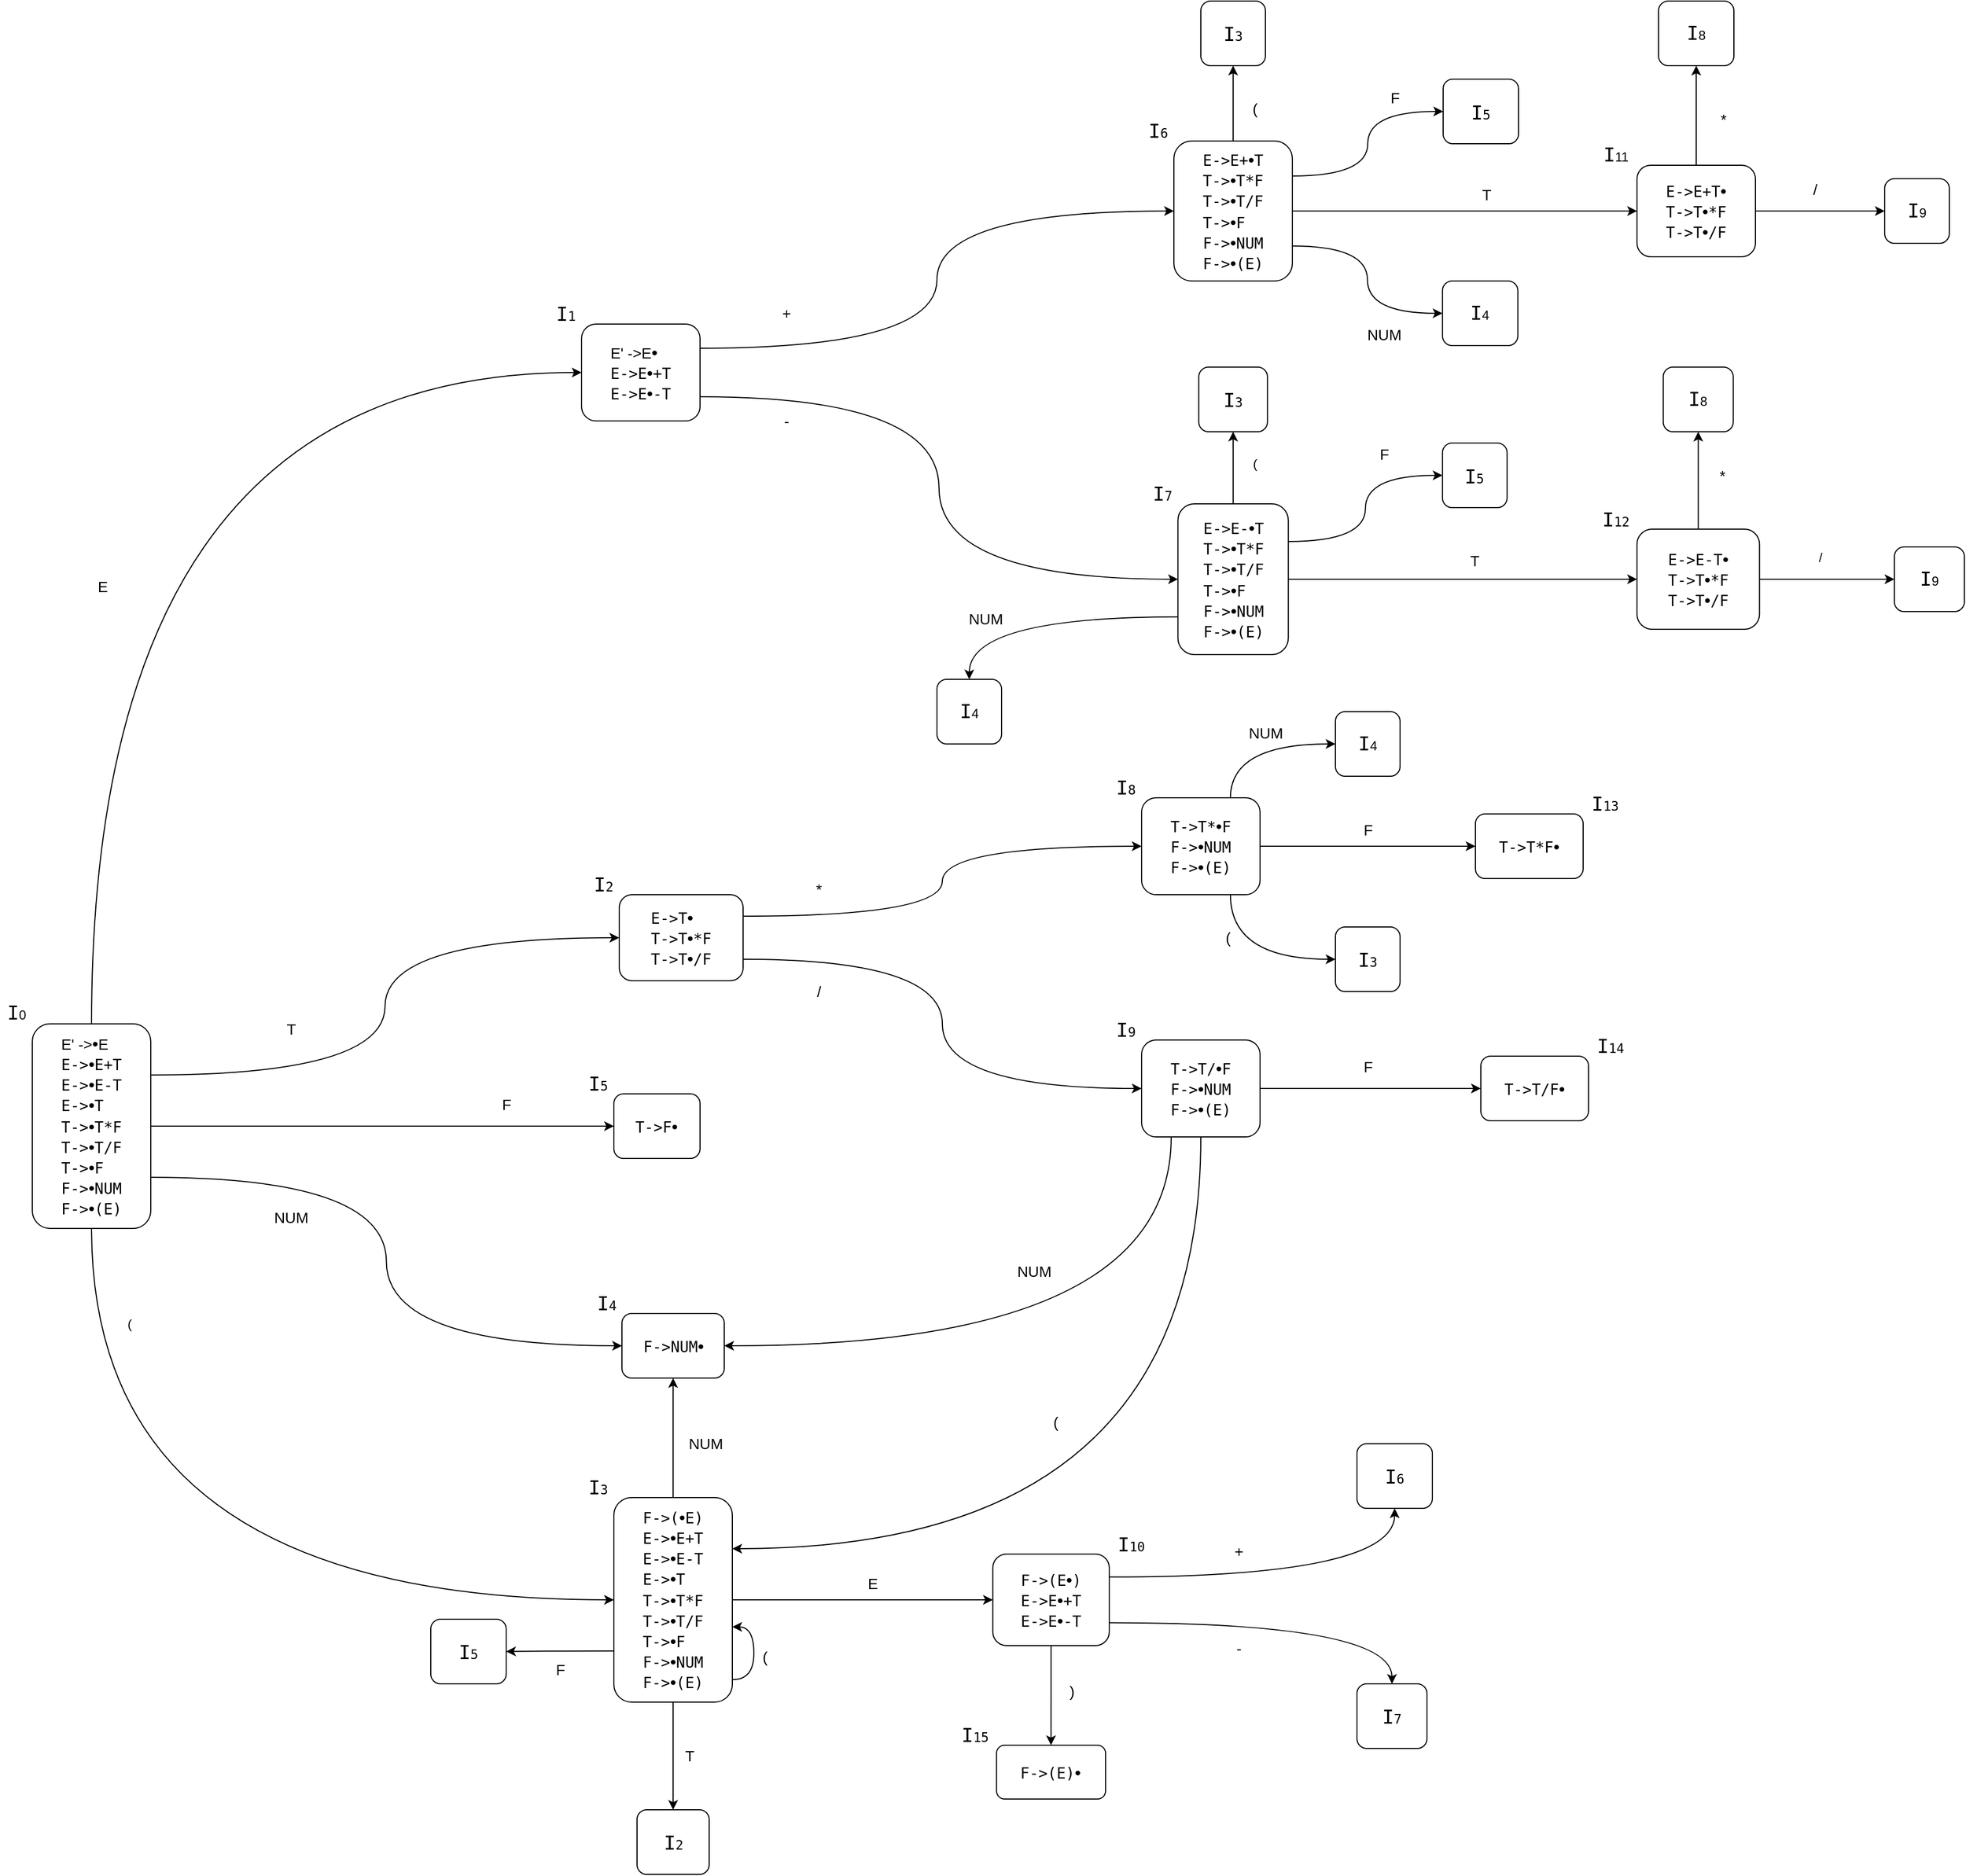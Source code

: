 <mxfile version="13.0.1" type="device"><diagram id="3hchhUf-PMqWdlowKa-q" name="Page-1"><mxGraphModel dx="2833" dy="2220" grid="1" gridSize="10" guides="1" tooltips="1" connect="1" arrows="1" fold="1" page="1" pageScale="1" pageWidth="850" pageHeight="1100" math="0" shadow="0"><root><mxCell id="0"/><mxCell id="1" parent="0"/><mxCell id="Lu97f4Nd4n5Cj9f0WJ0y-15" style="edgeStyle=orthogonalEdgeStyle;curved=1;rounded=0;orthogonalLoop=1;jettySize=auto;html=1;entryX=0;entryY=0.5;entryDx=0;entryDy=0;exitX=0.5;exitY=0;exitDx=0;exitDy=0;" parent="1" source="Lu97f4Nd4n5Cj9f0WJ0y-2" target="Lu97f4Nd4n5Cj9f0WJ0y-4" edge="1"><mxGeometry relative="1" as="geometry"/></mxCell><mxCell id="Lu97f4Nd4n5Cj9f0WJ0y-16" value="&lt;font style=&quot;font-size: 14px&quot;&gt;E&lt;/font&gt;" style="edgeLabel;html=1;align=center;verticalAlign=middle;resizable=0;points=[];" parent="Lu97f4Nd4n5Cj9f0WJ0y-15" vertex="1" connectable="0"><mxGeometry x="-0.216" y="1" relative="1" as="geometry"><mxPoint x="11" y="9" as="offset"/></mxGeometry></mxCell><mxCell id="Lu97f4Nd4n5Cj9f0WJ0y-17" style="edgeStyle=orthogonalEdgeStyle;curved=1;rounded=0;orthogonalLoop=1;jettySize=auto;html=1;entryX=0;entryY=0.5;entryDx=0;entryDy=0;exitX=1;exitY=0.25;exitDx=0;exitDy=0;" parent="1" source="Lu97f4Nd4n5Cj9f0WJ0y-2" target="Lu97f4Nd4n5Cj9f0WJ0y-9" edge="1"><mxGeometry relative="1" as="geometry"/></mxCell><mxCell id="Lu97f4Nd4n5Cj9f0WJ0y-19" style="edgeStyle=orthogonalEdgeStyle;curved=1;rounded=0;orthogonalLoop=1;jettySize=auto;html=1;exitX=1;exitY=0.5;exitDx=0;exitDy=0;entryX=0;entryY=0.5;entryDx=0;entryDy=0;" parent="1" source="Lu97f4Nd4n5Cj9f0WJ0y-2" target="Lu97f4Nd4n5Cj9f0WJ0y-10" edge="1"><mxGeometry relative="1" as="geometry"/></mxCell><mxCell id="Lu97f4Nd4n5Cj9f0WJ0y-20" style="edgeStyle=orthogonalEdgeStyle;curved=1;rounded=0;orthogonalLoop=1;jettySize=auto;html=1;exitX=1;exitY=0.75;exitDx=0;exitDy=0;entryX=0;entryY=0.5;entryDx=0;entryDy=0;" parent="1" source="Lu97f4Nd4n5Cj9f0WJ0y-2" target="Lu97f4Nd4n5Cj9f0WJ0y-11" edge="1"><mxGeometry relative="1" as="geometry"/></mxCell><mxCell id="Lu97f4Nd4n5Cj9f0WJ0y-24" style="edgeStyle=orthogonalEdgeStyle;curved=1;rounded=0;orthogonalLoop=1;jettySize=auto;html=1;entryX=0;entryY=0.5;entryDx=0;entryDy=0;exitX=0.5;exitY=1;exitDx=0;exitDy=0;" parent="1" source="Lu97f4Nd4n5Cj9f0WJ0y-2" target="Lu97f4Nd4n5Cj9f0WJ0y-12" edge="1"><mxGeometry relative="1" as="geometry"/></mxCell><mxCell id="Lu97f4Nd4n5Cj9f0WJ0y-2" value="&lt;blockquote style=&quot;margin: 0 0 0 40px ; border: none ; padding: 0px&quot;&gt;&lt;/blockquote&gt;&lt;font style=&quot;font-size: 14px&quot;&gt;&lt;div style=&quot;text-align: left&quot;&gt;&lt;span&gt;E' -&amp;gt;&lt;/span&gt;&lt;span style=&quot;font-family: &amp;#34;muli&amp;#34; , sans-serif ; font-size: 16px&quot;&gt;•&lt;/span&gt;&lt;span&gt;E&lt;/span&gt;&lt;br&gt;&lt;/div&gt;&lt;span style=&quot;font-family: &amp;#34;droid sans mono&amp;#34; , monospace , monospace , &amp;#34;droid sans fallback&amp;#34;&quot;&gt;&lt;div style=&quot;text-align: left&quot;&gt;&lt;span&gt;E-&amp;gt;&lt;/span&gt;&lt;span style=&quot;font-family: &amp;#34;muli&amp;#34; , sans-serif ; font-size: 16px&quot;&gt;•&lt;/span&gt;&lt;span&gt;E+T&lt;/span&gt;&lt;/div&gt;&lt;div style=&quot;text-align: left&quot;&gt;&lt;span&gt;E-&amp;gt;&lt;/span&gt;&lt;span style=&quot;font-family: &amp;#34;muli&amp;#34; , sans-serif ; font-size: 16px&quot;&gt;•&lt;/span&gt;&lt;span&gt;E-T&lt;/span&gt;&lt;/div&gt;&lt;/span&gt;&lt;span style=&quot;font-family: &amp;#34;droid sans mono&amp;#34; , monospace , monospace , &amp;#34;droid sans fallback&amp;#34;&quot;&gt;&lt;div style=&quot;text-align: left&quot;&gt;&lt;span&gt;E-&amp;gt;&lt;/span&gt;&lt;span style=&quot;font-family: &amp;#34;muli&amp;#34; , sans-serif ; font-size: 16px&quot;&gt;•&lt;/span&gt;&lt;span&gt;T&amp;nbsp;&lt;/span&gt;&lt;/div&gt;&lt;div style=&quot;text-align: left&quot;&gt;&lt;span&gt;T-&amp;gt;&lt;/span&gt;&lt;span style=&quot;font-family: &amp;#34;muli&amp;#34; , sans-serif ; font-size: 16px&quot;&gt;•&lt;/span&gt;&lt;span&gt;T*F&lt;/span&gt;&lt;/div&gt;&lt;/span&gt;&lt;span style=&quot;font-family: &amp;#34;droid sans mono&amp;#34; , monospace , monospace , &amp;#34;droid sans fallback&amp;#34;&quot;&gt;&lt;div style=&quot;text-align: left&quot;&gt;&lt;span&gt;T-&amp;gt;&lt;/span&gt;&lt;span style=&quot;font-family: &amp;#34;muli&amp;#34; , sans-serif ; font-size: 16px&quot;&gt;•&lt;/span&gt;&lt;span&gt;T/F&lt;/span&gt;&lt;/div&gt;&lt;/span&gt;&lt;span style=&quot;font-family: &amp;#34;droid sans mono&amp;#34; , monospace , monospace , &amp;#34;droid sans fallback&amp;#34;&quot;&gt;&lt;div style=&quot;text-align: left&quot;&gt;&lt;span&gt;T-&amp;gt;&lt;/span&gt;&lt;span style=&quot;font-family: &amp;#34;muli&amp;#34; , sans-serif ; font-size: 16px&quot;&gt;•&lt;/span&gt;&lt;span&gt;F&lt;/span&gt;&lt;/div&gt;&lt;/span&gt;&lt;span style=&quot;font-family: &amp;#34;droid sans mono&amp;#34; , monospace , monospace , &amp;#34;droid sans fallback&amp;#34;&quot;&gt;&lt;div style=&quot;text-align: left&quot;&gt;&lt;span&gt;F-&amp;gt;&lt;/span&gt;&lt;span style=&quot;font-family: &amp;#34;muli&amp;#34; , sans-serif ; font-size: 16px&quot;&gt;•&lt;/span&gt;&lt;span&gt;NUM&lt;/span&gt;&lt;/div&gt;&lt;/span&gt;&lt;/font&gt;&lt;div style=&quot;font-family: &amp;#34;droid sans mono&amp;#34; , monospace , monospace , &amp;#34;droid sans fallback&amp;#34; ; line-height: 19px ; font-size: 14px&quot;&gt;&lt;div style=&quot;text-align: left&quot;&gt;&lt;font style=&quot;font-size: 14px&quot;&gt;F-&amp;gt;&lt;span style=&quot;font-family: &amp;#34;muli&amp;#34; , sans-serif ; font-size: 16px&quot;&gt;•&lt;/span&gt;(E)&lt;/font&gt;&lt;/div&gt;&lt;/div&gt;" style="rounded=1;whiteSpace=wrap;html=1;" parent="1" vertex="1"><mxGeometry x="-40" y="190" width="110" height="190" as="geometry"/></mxCell><mxCell id="Lu97f4Nd4n5Cj9f0WJ0y-30" style="edgeStyle=orthogonalEdgeStyle;curved=1;rounded=0;orthogonalLoop=1;jettySize=auto;html=1;entryX=0;entryY=0.5;entryDx=0;entryDy=0;exitX=1;exitY=0.25;exitDx=0;exitDy=0;" parent="1" source="Lu97f4Nd4n5Cj9f0WJ0y-4" target="Lu97f4Nd4n5Cj9f0WJ0y-28" edge="1"><mxGeometry relative="1" as="geometry"/></mxCell><mxCell id="Lu97f4Nd4n5Cj9f0WJ0y-33" style="edgeStyle=orthogonalEdgeStyle;curved=1;rounded=0;orthogonalLoop=1;jettySize=auto;html=1;exitX=1;exitY=0.75;exitDx=0;exitDy=0;entryX=0;entryY=0.5;entryDx=0;entryDy=0;" parent="1" source="Lu97f4Nd4n5Cj9f0WJ0y-4" target="Lu97f4Nd4n5Cj9f0WJ0y-29" edge="1"><mxGeometry relative="1" as="geometry"/></mxCell><mxCell id="Lu97f4Nd4n5Cj9f0WJ0y-4" value="&lt;blockquote style=&quot;margin: 0 0 0 40px ; border: none ; padding: 0px&quot;&gt;&lt;/blockquote&gt;&lt;div style=&quot;font-size: 14px&quot;&gt;&lt;/div&gt;&lt;blockquote style=&quot;margin: 0 0 0 40px ; border: none ; padding: 0px&quot;&gt;&lt;/blockquote&gt;&lt;span style=&quot;font-size: 14px&quot;&gt;&lt;div style=&quot;text-align: left&quot;&gt;&lt;span&gt;E' -&amp;gt;E&lt;/span&gt;&lt;span style=&quot;font-family: &amp;#34;muli&amp;#34; , sans-serif ; font-size: 16px&quot;&gt;•&lt;/span&gt;&lt;/div&gt;&lt;/span&gt;&lt;blockquote style=&quot;margin: 0 0 0 40px ; border: none ; padding: 0px&quot;&gt;&lt;/blockquote&gt;&lt;span style=&quot;font-family: &amp;#34;droid sans mono&amp;#34; , monospace , monospace , &amp;#34;droid sans fallback&amp;#34; ; font-size: 14px&quot;&gt;&lt;div style=&quot;text-align: left&quot;&gt;&lt;span&gt;E-&amp;gt;E&lt;/span&gt;&lt;span style=&quot;font-family: &amp;#34;muli&amp;#34; , sans-serif ; font-size: 16px&quot;&gt;•&lt;/span&gt;&lt;span&gt;+T&lt;/span&gt;&lt;/div&gt;&lt;/span&gt;&lt;div style=&quot;font-size: 14px&quot;&gt;&lt;span style=&quot;font-family: &amp;#34;droid sans mono&amp;#34; , monospace , monospace , &amp;#34;droid sans fallback&amp;#34;&quot;&gt;&lt;div style=&quot;text-align: left&quot;&gt;E-&amp;gt;E&lt;span style=&quot;font-family: &amp;#34;muli&amp;#34; , sans-serif ; font-size: 16px&quot;&gt;•&lt;/span&gt;&lt;span&gt;-T&lt;/span&gt;&lt;/div&gt;&lt;/span&gt;&lt;/div&gt;" style="rounded=1;whiteSpace=wrap;html=1;align=center;" parent="1" vertex="1"><mxGeometry x="470" y="-460" width="110" height="90" as="geometry"/></mxCell><mxCell id="Lu97f4Nd4n5Cj9f0WJ0y-35" style="edgeStyle=orthogonalEdgeStyle;curved=1;rounded=0;orthogonalLoop=1;jettySize=auto;html=1;exitX=1;exitY=0.25;exitDx=0;exitDy=0;entryX=0;entryY=0.5;entryDx=0;entryDy=0;" parent="1" source="Lu97f4Nd4n5Cj9f0WJ0y-9" target="Lu97f4Nd4n5Cj9f0WJ0y-36" edge="1"><mxGeometry relative="1" as="geometry"><mxPoint x="890" y="10" as="targetPoint"/></mxGeometry></mxCell><mxCell id="Lu97f4Nd4n5Cj9f0WJ0y-39" style="edgeStyle=orthogonalEdgeStyle;curved=1;rounded=0;orthogonalLoop=1;jettySize=auto;html=1;exitX=1;exitY=0.75;exitDx=0;exitDy=0;entryX=0;entryY=0.5;entryDx=0;entryDy=0;" parent="1" source="Lu97f4Nd4n5Cj9f0WJ0y-9" target="Lu97f4Nd4n5Cj9f0WJ0y-38" edge="1"><mxGeometry relative="1" as="geometry"/></mxCell><mxCell id="Lu97f4Nd4n5Cj9f0WJ0y-9" value="&lt;blockquote style=&quot;margin: 0 0 0 40px ; border: none ; padding: 0px&quot;&gt;&lt;/blockquote&gt;&lt;span&gt;&lt;div style=&quot;text-align: left&quot;&gt;&lt;/div&gt;&lt;/span&gt;&lt;span style=&quot;font-family: &amp;#34;droid sans mono&amp;#34; , monospace , monospace , &amp;#34;droid sans fallback&amp;#34; ; font-size: 14px&quot;&gt;&lt;div style=&quot;text-align: left&quot;&gt;&lt;span&gt;E-&amp;gt;T&lt;/span&gt;&lt;span style=&quot;font-family: &amp;#34;muli&amp;#34; , sans-serif ; font-size: 16px&quot;&gt;•&lt;/span&gt;&lt;/div&gt;&lt;/span&gt;&lt;span style=&quot;font-family: &amp;#34;droid sans mono&amp;#34; , monospace , monospace , &amp;#34;droid sans fallback&amp;#34; ; font-size: 14px&quot;&gt;&lt;div&gt;&lt;span&gt;&lt;div style=&quot;text-align: left&quot;&gt;T-&amp;gt;T&lt;span style=&quot;font-family: &amp;#34;muli&amp;#34; , sans-serif ; font-size: 16px&quot;&gt;•&lt;/span&gt;*F&lt;/div&gt;&lt;/span&gt;&lt;span&gt;&lt;div style=&quot;text-align: left&quot;&gt;T-&amp;gt;T&lt;span style=&quot;font-family: &amp;#34;muli&amp;#34; , sans-serif ; font-size: 16px&quot;&gt;•&lt;/span&gt;/F&lt;/div&gt;&lt;/span&gt;&lt;/div&gt;&lt;/span&gt;" style="rounded=1;whiteSpace=wrap;html=1;" parent="1" vertex="1"><mxGeometry x="505" y="70" width="115" height="80" as="geometry"/></mxCell><mxCell id="Lu97f4Nd4n5Cj9f0WJ0y-10" value="&lt;blockquote style=&quot;margin: 0 0 0 40px ; border: none ; padding: 0px&quot;&gt;&lt;/blockquote&gt;&lt;span&gt;&lt;div style=&quot;text-align: left&quot;&gt;&lt;/div&gt;&lt;/span&gt;&lt;span style=&quot;font-size: 14px ; font-family: &amp;#34;droid sans mono&amp;#34; , monospace , monospace , &amp;#34;droid sans fallback&amp;#34;&quot;&gt;&lt;div style=&quot;text-align: left&quot;&gt;T-&amp;gt;F&lt;span style=&quot;font-family: &amp;#34;muli&amp;#34; , sans-serif ; font-size: 16px&quot;&gt;•&lt;/span&gt;&lt;/div&gt;&lt;/span&gt;" style="rounded=1;whiteSpace=wrap;html=1;" parent="1" vertex="1"><mxGeometry x="500" y="255" width="80" height="60" as="geometry"/></mxCell><mxCell id="Lu97f4Nd4n5Cj9f0WJ0y-11" value="&lt;blockquote style=&quot;margin: 0 0 0 40px ; border: none ; padding: 0px&quot;&gt;&lt;/blockquote&gt;&lt;span&gt;&lt;div style=&quot;text-align: left&quot;&gt;&lt;font style=&quot;text-align: center ; font-size: 14px&quot;&gt;&lt;span style=&quot;font-family: &amp;#34;droid sans mono&amp;#34; , monospace , monospace , &amp;#34;droid sans fallback&amp;#34;&quot;&gt;&lt;div style=&quot;text-align: left&quot;&gt;F-&amp;gt;NUM&lt;span style=&quot;font-family: &amp;#34;muli&amp;#34; , sans-serif ; font-size: 16px&quot;&gt;•&lt;/span&gt;&lt;/div&gt;&lt;/span&gt;&lt;/font&gt;&lt;div style=&quot;text-align: center ; font-family: &amp;#34;droid sans mono&amp;#34; , monospace , monospace , &amp;#34;droid sans fallback&amp;#34; ; line-height: 19px ; font-size: 14px&quot;&gt;&lt;/div&gt;&lt;/div&gt;&lt;/span&gt;&lt;span style=&quot;font-family: &amp;#34;droid sans mono&amp;#34; , monospace , monospace , &amp;#34;droid sans fallback&amp;#34; ; font-size: 14px&quot;&gt;&lt;div style=&quot;text-align: left&quot;&gt;&lt;div style=&quot;text-align: center ; line-height: 19px&quot;&gt;&lt;/div&gt;&lt;/div&gt;&lt;/span&gt;&lt;div style=&quot;font-family: &amp;#34;droid sans mono&amp;#34; , monospace , monospace , &amp;#34;droid sans fallback&amp;#34; ; font-size: 14px ; line-height: 19px&quot;&gt;&lt;/div&gt;" style="rounded=1;whiteSpace=wrap;html=1;" parent="1" vertex="1"><mxGeometry x="507.5" y="459" width="95" height="60" as="geometry"/></mxCell><mxCell id="Lu97f4Nd4n5Cj9f0WJ0y-41" style="edgeStyle=orthogonalEdgeStyle;curved=1;rounded=0;orthogonalLoop=1;jettySize=auto;html=1;" parent="1" source="Lu97f4Nd4n5Cj9f0WJ0y-12" target="Lu97f4Nd4n5Cj9f0WJ0y-42" edge="1"><mxGeometry relative="1" as="geometry"><mxPoint x="605" y="910" as="targetPoint"/></mxGeometry></mxCell><mxCell id="Lu97f4Nd4n5Cj9f0WJ0y-101" style="edgeStyle=orthogonalEdgeStyle;curved=1;rounded=0;orthogonalLoop=1;jettySize=auto;html=1;exitX=0.5;exitY=0;exitDx=0;exitDy=0;entryX=0.5;entryY=1;entryDx=0;entryDy=0;" parent="1" source="Lu97f4Nd4n5Cj9f0WJ0y-12" target="Lu97f4Nd4n5Cj9f0WJ0y-11" edge="1"><mxGeometry relative="1" as="geometry"><mxPoint x="345" y="1050" as="targetPoint"/></mxGeometry></mxCell><mxCell id="Lu97f4Nd4n5Cj9f0WJ0y-103" style="edgeStyle=orthogonalEdgeStyle;curved=1;rounded=0;orthogonalLoop=1;jettySize=auto;html=1;exitX=1.002;exitY=0.89;exitDx=0;exitDy=0;entryX=1;entryY=0.632;entryDx=0;entryDy=0;entryPerimeter=0;exitPerimeter=0;" parent="1" source="Lu97f4Nd4n5Cj9f0WJ0y-12" target="Lu97f4Nd4n5Cj9f0WJ0y-12" edge="1"><mxGeometry relative="1" as="geometry"><mxPoint x="604.667" y="1070" as="targetPoint"/></mxGeometry></mxCell><mxCell id="Lu97f4Nd4n5Cj9f0WJ0y-107" style="edgeStyle=orthogonalEdgeStyle;curved=1;rounded=0;orthogonalLoop=1;jettySize=auto;html=1;exitX=0;exitY=0.75;exitDx=0;exitDy=0;" parent="1" source="Lu97f4Nd4n5Cj9f0WJ0y-12" target="V8E5eCLPyKHxM_Kk8Zbz-3" edge="1"><mxGeometry relative="1" as="geometry"><mxPoint x="340" y="773" as="targetPoint"/></mxGeometry></mxCell><mxCell id="Lu97f4Nd4n5Cj9f0WJ0y-112" style="edgeStyle=orthogonalEdgeStyle;curved=1;rounded=0;orthogonalLoop=1;jettySize=auto;html=1;exitX=0.5;exitY=1;exitDx=0;exitDy=0;" parent="1" source="Lu97f4Nd4n5Cj9f0WJ0y-12" target="V8E5eCLPyKHxM_Kk8Zbz-2" edge="1"><mxGeometry relative="1" as="geometry"><mxPoint x="583" y="940" as="targetPoint"/></mxGeometry></mxCell><mxCell id="Lu97f4Nd4n5Cj9f0WJ0y-12" value="&lt;blockquote style=&quot;margin: 0 0 0 40px ; border: none ; padding: 0px&quot;&gt;&lt;/blockquote&gt;&lt;span style=&quot;font-size: 14px&quot;&gt;&lt;div style=&quot;text-align: left&quot;&gt;&lt;/div&gt;&lt;/span&gt;&lt;font style=&quot;font-family: &amp;#34;droid sans mono&amp;#34; , monospace , monospace , &amp;#34;droid sans fallback&amp;#34; ; font-size: 14px ; text-align: left&quot;&gt;F-&amp;gt;(&lt;span style=&quot;font-family: &amp;#34;muli&amp;#34; , sans-serif ; font-size: 16px&quot;&gt;•&lt;/span&gt;E)&lt;/font&gt;&lt;span style=&quot;font-size: 14px&quot;&gt;&lt;div style=&quot;text-align: left&quot;&gt;&lt;span style=&quot;font-family: &amp;#34;droid sans mono&amp;#34; , monospace , monospace , &amp;#34;droid sans fallback&amp;#34;&quot;&gt;E-&amp;gt;&lt;/span&gt;&lt;span style=&quot;font-family: &amp;#34;muli&amp;#34; , sans-serif ; font-size: 16px&quot;&gt;•&lt;/span&gt;&lt;span style=&quot;font-family: &amp;#34;droid sans mono&amp;#34; , monospace , monospace , &amp;#34;droid sans fallback&amp;#34;&quot;&gt;E+T&lt;/span&gt;&lt;br&gt;&lt;/div&gt;&lt;/span&gt;&lt;span style=&quot;font-family: &amp;#34;droid sans mono&amp;#34; , monospace , monospace , &amp;#34;droid sans fallback&amp;#34; ; font-size: 14px&quot;&gt;&lt;div style=&quot;text-align: left&quot;&gt;&lt;span&gt;E-&amp;gt;&lt;/span&gt;&lt;span style=&quot;font-family: &amp;#34;muli&amp;#34; , sans-serif ; font-size: 16px&quot;&gt;•&lt;/span&gt;&lt;span&gt;E-T&lt;/span&gt;&lt;/div&gt;&lt;/span&gt;&lt;span style=&quot;font-family: &amp;#34;droid sans mono&amp;#34; , monospace , monospace , &amp;#34;droid sans fallback&amp;#34; ; font-size: 14px&quot;&gt;&lt;div style=&quot;text-align: left&quot;&gt;&lt;span&gt;E-&amp;gt;&lt;/span&gt;&lt;span style=&quot;font-family: &amp;#34;muli&amp;#34; , sans-serif ; font-size: 16px&quot;&gt;•&lt;/span&gt;&lt;span&gt;T&lt;/span&gt;&lt;/div&gt;&lt;/span&gt;&lt;span style=&quot;font-family: &amp;#34;droid sans mono&amp;#34; , monospace , monospace , &amp;#34;droid sans fallback&amp;#34; ; font-size: 14px&quot;&gt;&lt;div style=&quot;text-align: left&quot;&gt;&lt;span&gt;T-&amp;gt;&lt;/span&gt;&lt;span style=&quot;font-family: &amp;#34;muli&amp;#34; , sans-serif ; font-size: 16px&quot;&gt;•&lt;/span&gt;&lt;span&gt;T*F&lt;/span&gt;&lt;/div&gt;&lt;/span&gt;&lt;span style=&quot;font-family: &amp;#34;droid sans mono&amp;#34; , monospace , monospace , &amp;#34;droid sans fallback&amp;#34; ; font-size: 14px&quot;&gt;&lt;div style=&quot;text-align: left&quot;&gt;&lt;span&gt;T-&amp;gt;&lt;/span&gt;&lt;span style=&quot;font-family: &amp;#34;muli&amp;#34; , sans-serif ; font-size: 16px&quot;&gt;•&lt;/span&gt;&lt;span&gt;T/F&lt;/span&gt;&lt;/div&gt;&lt;/span&gt;&lt;span style=&quot;font-family: &amp;#34;droid sans mono&amp;#34; , monospace , monospace , &amp;#34;droid sans fallback&amp;#34; ; font-size: 14px&quot;&gt;&lt;div style=&quot;text-align: left&quot;&gt;&lt;span&gt;T-&amp;gt;&lt;/span&gt;&lt;span style=&quot;font-family: &amp;#34;muli&amp;#34; , sans-serif ; font-size: 16px&quot;&gt;•&lt;/span&gt;&lt;span&gt;F&lt;/span&gt;&lt;/div&gt;&lt;/span&gt;&lt;span style=&quot;font-family: &amp;#34;droid sans mono&amp;#34; , monospace , monospace , &amp;#34;droid sans fallback&amp;#34; ; font-size: 14px&quot;&gt;&lt;div style=&quot;text-align: left&quot;&gt;&lt;span&gt;F-&amp;gt;&lt;/span&gt;&lt;span style=&quot;font-family: &amp;#34;muli&amp;#34; , sans-serif ; font-size: 16px&quot;&gt;•&lt;/span&gt;&lt;span&gt;NUM&lt;/span&gt;&lt;/div&gt;&lt;/span&gt;&lt;font style=&quot;font-size: 14px&quot;&gt;&lt;div style=&quot;font-family: &amp;#34;droid sans mono&amp;#34; , monospace , monospace , &amp;#34;droid sans fallback&amp;#34; ; line-height: 19px&quot;&gt;&lt;div style=&quot;text-align: left&quot;&gt;F-&amp;gt;&lt;span style=&quot;font-family: &amp;#34;muli&amp;#34; , sans-serif ; font-size: 16px&quot;&gt;•&lt;/span&gt;(E)&lt;/div&gt;&lt;/div&gt;&lt;/font&gt;" style="rounded=1;whiteSpace=wrap;html=1;" parent="1" vertex="1"><mxGeometry x="500" y="630" width="110" height="190" as="geometry"/></mxCell><mxCell id="Lu97f4Nd4n5Cj9f0WJ0y-18" value="&lt;font style=&quot;font-size: 14px&quot;&gt;T&lt;/font&gt;" style="text;html=1;align=center;verticalAlign=middle;resizable=0;points=[];autosize=1;" parent="1" vertex="1"><mxGeometry x="190" y="185" width="20" height="20" as="geometry"/></mxCell><mxCell id="Lu97f4Nd4n5Cj9f0WJ0y-21" value="&lt;font style=&quot;font-size: 14px&quot;&gt;NUM&lt;/font&gt;" style="text;html=1;align=center;verticalAlign=middle;resizable=0;points=[];autosize=1;" parent="1" vertex="1"><mxGeometry x="175" y="360" width="50" height="20" as="geometry"/></mxCell><mxCell id="Lu97f4Nd4n5Cj9f0WJ0y-22" value="&lt;font style=&quot;font-size: 14px&quot;&gt;F&lt;/font&gt;" style="text;html=1;align=center;verticalAlign=middle;resizable=0;points=[];autosize=1;" parent="1" vertex="1"><mxGeometry x="390" y="255" width="20" height="20" as="geometry"/></mxCell><mxCell id="Lu97f4Nd4n5Cj9f0WJ0y-25" value="(" style="text;html=1;align=center;verticalAlign=middle;resizable=0;points=[];autosize=1;" parent="1" vertex="1"><mxGeometry x="40" y="459" width="20" height="20" as="geometry"/></mxCell><mxCell id="Lu97f4Nd4n5Cj9f0WJ0y-48" style="edgeStyle=orthogonalEdgeStyle;curved=1;rounded=0;orthogonalLoop=1;jettySize=auto;html=1;exitX=1;exitY=0.25;exitDx=0;exitDy=0;entryX=0;entryY=0.5;entryDx=0;entryDy=0;" parent="1" source="Lu97f4Nd4n5Cj9f0WJ0y-28" target="Lu97f4Nd4n5Cj9f0WJ0y-49" edge="1"><mxGeometry relative="1" as="geometry"><mxPoint x="1450" y="-490" as="targetPoint"/></mxGeometry></mxCell><mxCell id="Lu97f4Nd4n5Cj9f0WJ0y-50" style="edgeStyle=orthogonalEdgeStyle;curved=1;rounded=0;orthogonalLoop=1;jettySize=auto;html=1;exitX=1;exitY=0.75;exitDx=0;exitDy=0;entryX=0;entryY=0.5;entryDx=0;entryDy=0;" parent="1" source="Lu97f4Nd4n5Cj9f0WJ0y-28" target="Lu97f4Nd4n5Cj9f0WJ0y-51" edge="1"><mxGeometry relative="1" as="geometry"><mxPoint x="1530" y="-430" as="targetPoint"/></mxGeometry></mxCell><mxCell id="Lu97f4Nd4n5Cj9f0WJ0y-57" style="edgeStyle=orthogonalEdgeStyle;curved=1;rounded=0;orthogonalLoop=1;jettySize=auto;html=1;" parent="1" source="Lu97f4Nd4n5Cj9f0WJ0y-28" target="Lu97f4Nd4n5Cj9f0WJ0y-58" edge="1"><mxGeometry relative="1" as="geometry"><mxPoint x="1130" y="-740" as="targetPoint"/></mxGeometry></mxCell><mxCell id="Lu97f4Nd4n5Cj9f0WJ0y-60" style="edgeStyle=orthogonalEdgeStyle;curved=1;rounded=0;orthogonalLoop=1;jettySize=auto;html=1;entryX=0;entryY=0.5;entryDx=0;entryDy=0;" parent="1" source="Lu97f4Nd4n5Cj9f0WJ0y-28" target="Lu97f4Nd4n5Cj9f0WJ0y-46" edge="1"><mxGeometry relative="1" as="geometry"/></mxCell><mxCell id="Lu97f4Nd4n5Cj9f0WJ0y-28" value="&lt;blockquote style=&quot;margin: 0 0 0 40px ; border: none ; padding: 0px&quot;&gt;&lt;/blockquote&gt;&lt;span&gt;&lt;div style=&quot;text-align: left&quot;&gt;&lt;span style=&quot;font-family: &amp;#34;droid sans mono&amp;#34; , monospace , monospace , &amp;#34;droid sans fallback&amp;#34; ; font-size: 14px&quot;&gt;E-&amp;gt;E+&lt;/span&gt;&lt;span style=&quot;font-family: &amp;#34;muli&amp;#34; , sans-serif ; font-size: 16px&quot;&gt;•&lt;/span&gt;&lt;span style=&quot;font-family: &amp;#34;droid sans mono&amp;#34; , monospace , monospace , &amp;#34;droid sans fallback&amp;#34; ; font-size: 14px&quot;&gt;T&lt;/span&gt;&lt;/div&gt;&lt;div style=&quot;text-align: left&quot;&gt;&lt;span style=&quot;font-size: 14px ; font-family: &amp;#34;droid sans mono&amp;#34; , monospace , monospace , &amp;#34;droid sans fallback&amp;#34;&quot;&gt;T-&amp;gt;&lt;/span&gt;&lt;span style=&quot;font-family: &amp;#34;muli&amp;#34; , sans-serif ; font-size: 16px&quot;&gt;•&lt;/span&gt;&lt;span style=&quot;font-size: 14px ; font-family: &amp;#34;droid sans mono&amp;#34; , monospace , monospace , &amp;#34;droid sans fallback&amp;#34;&quot;&gt;T*F&lt;/span&gt;&lt;/div&gt;&lt;/span&gt;&lt;font face=&quot;droid sans mono, monospace, monospace, droid sans fallback&quot;&gt;&lt;div style=&quot;text-align: left&quot;&gt;&lt;span style=&quot;font-size: 14px&quot;&gt;T-&amp;gt;&lt;/span&gt;&lt;span style=&quot;font-family: &amp;#34;muli&amp;#34; , sans-serif ; font-size: 16px&quot;&gt;•&lt;/span&gt;&lt;span style=&quot;font-size: 14px&quot;&gt;T/F&lt;/span&gt;&lt;/div&gt;&lt;div style=&quot;text-align: left&quot;&gt;&lt;span style=&quot;font-size: 14px&quot;&gt;T-&amp;gt;&lt;/span&gt;&lt;span style=&quot;font-family: &amp;#34;muli&amp;#34; , sans-serif ; font-size: 16px&quot;&gt;•&lt;/span&gt;&lt;span style=&quot;font-size: 14px&quot;&gt;F&lt;/span&gt;&lt;/div&gt;&lt;div style=&quot;text-align: left&quot;&gt;&lt;span style=&quot;font-size: 14px&quot;&gt;F-&amp;gt;&lt;/span&gt;&lt;span style=&quot;font-family: &amp;#34;muli&amp;#34; , sans-serif ; font-size: 16px&quot;&gt;•&lt;/span&gt;&lt;span style=&quot;font-size: 14px&quot;&gt;NUM&lt;/span&gt;&lt;/div&gt;&lt;div style=&quot;text-align: left&quot;&gt;&lt;span style=&quot;font-size: 14px&quot;&gt;F-&amp;gt;&lt;/span&gt;&lt;span style=&quot;font-family: &amp;#34;muli&amp;#34; , sans-serif ; font-size: 16px&quot;&gt;•&lt;/span&gt;&lt;span style=&quot;font-size: 14px&quot;&gt;(E)&lt;/span&gt;&lt;/div&gt;&lt;/font&gt;" style="rounded=1;whiteSpace=wrap;html=1;" parent="1" vertex="1"><mxGeometry x="1020" y="-630" width="110" height="130" as="geometry"/></mxCell><mxCell id="Lu97f4Nd4n5Cj9f0WJ0y-61" style="edgeStyle=orthogonalEdgeStyle;curved=1;rounded=0;orthogonalLoop=1;jettySize=auto;html=1;" parent="1" source="Lu97f4Nd4n5Cj9f0WJ0y-29" target="Lu97f4Nd4n5Cj9f0WJ0y-62" edge="1"><mxGeometry relative="1" as="geometry"><mxPoint x="1530" y="-223" as="targetPoint"/></mxGeometry></mxCell><mxCell id="Lu97f4Nd4n5Cj9f0WJ0y-63" style="edgeStyle=orthogonalEdgeStyle;curved=1;rounded=0;orthogonalLoop=1;jettySize=auto;html=1;exitX=1;exitY=0.25;exitDx=0;exitDy=0;" parent="1" source="Lu97f4Nd4n5Cj9f0WJ0y-29" target="Lu97f4Nd4n5Cj9f0WJ0y-64" edge="1"><mxGeometry relative="1" as="geometry"><mxPoint x="1380" y="-320" as="targetPoint"/></mxGeometry></mxCell><mxCell id="Lu97f4Nd4n5Cj9f0WJ0y-65" style="edgeStyle=orthogonalEdgeStyle;curved=1;rounded=0;orthogonalLoop=1;jettySize=auto;html=1;exitX=0;exitY=0.75;exitDx=0;exitDy=0;" parent="1" source="Lu97f4Nd4n5Cj9f0WJ0y-29" target="Lu97f4Nd4n5Cj9f0WJ0y-66" edge="1"><mxGeometry relative="1" as="geometry"><mxPoint x="1330" y="-150" as="targetPoint"/><Array as="points"><mxPoint x="830" y="-188"/></Array></mxGeometry></mxCell><mxCell id="Lu97f4Nd4n5Cj9f0WJ0y-67" style="edgeStyle=orthogonalEdgeStyle;curved=1;rounded=0;orthogonalLoop=1;jettySize=auto;html=1;" parent="1" source="Lu97f4Nd4n5Cj9f0WJ0y-29" target="Lu97f4Nd4n5Cj9f0WJ0y-68" edge="1"><mxGeometry relative="1" as="geometry"><mxPoint x="1127.5" y="-360" as="targetPoint"/></mxGeometry></mxCell><mxCell id="Lu97f4Nd4n5Cj9f0WJ0y-29" value="&lt;span&gt;&lt;div style=&quot;text-align: left&quot;&gt;&lt;span style=&quot;text-align: center&quot;&gt;&lt;div style=&quot;text-align: left&quot;&gt;&lt;span style=&quot;font-family: &amp;#34;droid sans mono&amp;#34; , monospace , monospace , &amp;#34;droid sans fallback&amp;#34; ; font-size: 14px&quot;&gt;E-&amp;gt;E-&lt;/span&gt;&lt;span style=&quot;font-family: &amp;#34;muli&amp;#34; , sans-serif ; font-size: 16px&quot;&gt;•&lt;/span&gt;&lt;span style=&quot;font-family: &amp;#34;droid sans mono&amp;#34; , monospace , monospace , &amp;#34;droid sans fallback&amp;#34; ; font-size: 14px&quot;&gt;T&lt;/span&gt;&lt;/div&gt;&lt;div style=&quot;text-align: left&quot;&gt;&lt;span style=&quot;font-size: 14px ; font-family: &amp;#34;droid sans mono&amp;#34; , monospace , monospace , &amp;#34;droid sans fallback&amp;#34;&quot;&gt;T-&amp;gt;&lt;/span&gt;&lt;span style=&quot;font-family: &amp;#34;muli&amp;#34; , sans-serif ; font-size: 16px&quot;&gt;•&lt;/span&gt;&lt;span style=&quot;font-size: 14px ; font-family: &amp;#34;droid sans mono&amp;#34; , monospace , monospace , &amp;#34;droid sans fallback&amp;#34;&quot;&gt;T*F&lt;/span&gt;&lt;/div&gt;&lt;/span&gt;&lt;font face=&quot;droid sans mono, monospace, monospace, droid sans fallback&quot; style=&quot;text-align: center&quot;&gt;&lt;div style=&quot;text-align: left&quot;&gt;&lt;span style=&quot;font-size: 14px&quot;&gt;T-&amp;gt;&lt;/span&gt;&lt;span style=&quot;font-family: &amp;#34;muli&amp;#34; , sans-serif ; font-size: 16px&quot;&gt;•&lt;/span&gt;&lt;span style=&quot;font-size: 14px&quot;&gt;T/F&lt;/span&gt;&lt;/div&gt;&lt;div style=&quot;text-align: left&quot;&gt;&lt;span style=&quot;font-size: 14px&quot;&gt;T-&amp;gt;&lt;/span&gt;&lt;span style=&quot;font-family: &amp;#34;muli&amp;#34; , sans-serif ; font-size: 16px&quot;&gt;•&lt;/span&gt;&lt;span style=&quot;font-size: 14px&quot;&gt;F&lt;/span&gt;&lt;/div&gt;&lt;div style=&quot;text-align: left&quot;&gt;&lt;span style=&quot;font-size: 14px&quot;&gt;F-&amp;gt;&lt;/span&gt;&lt;span style=&quot;font-family: &amp;#34;muli&amp;#34; , sans-serif ; font-size: 16px&quot;&gt;•&lt;/span&gt;&lt;span style=&quot;font-size: 14px&quot;&gt;NUM&lt;/span&gt;&lt;/div&gt;&lt;div style=&quot;text-align: left&quot;&gt;&lt;span style=&quot;font-size: 14px&quot;&gt;F-&amp;gt;&lt;/span&gt;&lt;span style=&quot;font-family: &amp;#34;muli&amp;#34; , sans-serif ; font-size: 16px&quot;&gt;•&lt;/span&gt;&lt;span style=&quot;font-size: 14px&quot;&gt;(E)&lt;/span&gt;&lt;/div&gt;&lt;/font&gt;&lt;/div&gt;&lt;/span&gt;" style="rounded=1;whiteSpace=wrap;html=1;" parent="1" vertex="1"><mxGeometry x="1023.75" y="-293" width="102.5" height="140" as="geometry"/></mxCell><mxCell id="Lu97f4Nd4n5Cj9f0WJ0y-31" value="&lt;font style=&quot;font-size: 14px&quot;&gt;+&lt;/font&gt;" style="text;html=1;align=center;verticalAlign=middle;resizable=0;points=[];autosize=1;" parent="1" vertex="1"><mxGeometry x="650" y="-480" width="20" height="20" as="geometry"/></mxCell><mxCell id="Lu97f4Nd4n5Cj9f0WJ0y-34" value="&lt;font style=&quot;font-size: 14px&quot;&gt;-&lt;/font&gt;" style="text;html=1;align=center;verticalAlign=middle;resizable=0;points=[];autosize=1;" parent="1" vertex="1"><mxGeometry x="650" y="-380" width="20" height="20" as="geometry"/></mxCell><mxCell id="Lu97f4Nd4n5Cj9f0WJ0y-75" style="edgeStyle=orthogonalEdgeStyle;curved=1;rounded=0;orthogonalLoop=1;jettySize=auto;html=1;" parent="1" source="Lu97f4Nd4n5Cj9f0WJ0y-36" target="Lu97f4Nd4n5Cj9f0WJ0y-76" edge="1"><mxGeometry relative="1" as="geometry"><mxPoint x="1420" y="25" as="targetPoint"/></mxGeometry></mxCell><mxCell id="Lu97f4Nd4n5Cj9f0WJ0y-78" style="edgeStyle=orthogonalEdgeStyle;curved=1;rounded=0;orthogonalLoop=1;jettySize=auto;html=1;exitX=0.75;exitY=0;exitDx=0;exitDy=0;entryX=0;entryY=0.5;entryDx=0;entryDy=0;" parent="1" source="Lu97f4Nd4n5Cj9f0WJ0y-36" target="Lu97f4Nd4n5Cj9f0WJ0y-79" edge="1"><mxGeometry relative="1" as="geometry"><mxPoint x="1290" y="-70" as="targetPoint"/></mxGeometry></mxCell><mxCell id="Lu97f4Nd4n5Cj9f0WJ0y-81" style="edgeStyle=orthogonalEdgeStyle;curved=1;rounded=0;orthogonalLoop=1;jettySize=auto;html=1;exitX=0.75;exitY=1;exitDx=0;exitDy=0;entryX=0;entryY=0.5;entryDx=0;entryDy=0;" parent="1" source="Lu97f4Nd4n5Cj9f0WJ0y-36" target="Lu97f4Nd4n5Cj9f0WJ0y-82" edge="1"><mxGeometry relative="1" as="geometry"><mxPoint x="1300" y="130" as="targetPoint"/></mxGeometry></mxCell><mxCell id="Lu97f4Nd4n5Cj9f0WJ0y-36" value="&lt;blockquote style=&quot;margin: 0 0 0 40px ; border: none ; padding: 0px&quot;&gt;&lt;/blockquote&gt;&lt;font style=&quot;font-size: 14px&quot;&gt;&lt;span&gt;&lt;div style=&quot;text-align: left&quot;&gt;&lt;span style=&quot;font-family: &amp;#34;droid sans mono&amp;#34; , monospace , monospace , &amp;#34;droid sans fallback&amp;#34;&quot;&gt;&lt;br&gt;&lt;/span&gt;&lt;/div&gt;&lt;div style=&quot;text-align: left&quot;&gt;&lt;span style=&quot;font-family: &amp;#34;droid sans mono&amp;#34; , monospace , monospace , &amp;#34;droid sans fallback&amp;#34;&quot;&gt;T-&amp;gt;T*&lt;/span&gt;&lt;span style=&quot;font-family: &amp;#34;muli&amp;#34; , sans-serif ; font-size: 16px&quot;&gt;•&lt;/span&gt;&lt;span style=&quot;font-family: &amp;#34;droid sans mono&amp;#34; , monospace , monospace , &amp;#34;droid sans fallback&amp;#34;&quot;&gt;F&lt;/span&gt;&lt;/div&gt;&lt;div style=&quot;text-align: left&quot;&gt;&lt;span style=&quot;font-family: &amp;#34;droid sans mono&amp;#34; , monospace , monospace , &amp;#34;droid sans fallback&amp;#34;&quot;&gt;F-&amp;gt;&lt;/span&gt;&lt;span style=&quot;font-family: &amp;#34;muli&amp;#34; , sans-serif ; font-size: 16px&quot;&gt;•&lt;/span&gt;&lt;span style=&quot;font-family: &amp;#34;droid sans mono&amp;#34; , monospace , monospace , &amp;#34;droid sans fallback&amp;#34;&quot;&gt;NUM&lt;/span&gt;&lt;/div&gt;&lt;/span&gt;&lt;span style=&quot;font-family: &amp;#34;droid sans mono&amp;#34; , monospace , monospace , &amp;#34;droid sans fallback&amp;#34;&quot;&gt;&lt;div style=&quot;text-align: left&quot;&gt;F-&amp;gt;&lt;span style=&quot;font-family: &amp;#34;muli&amp;#34; , sans-serif ; font-size: 16px&quot;&gt;•&lt;/span&gt;(E)&lt;/div&gt;&lt;/span&gt;&lt;/font&gt;&lt;span style=&quot;font-family: &amp;#34;droid sans mono&amp;#34; , monospace , monospace , &amp;#34;droid sans fallback&amp;#34; ; font-size: 14px&quot;&gt;&lt;br&gt;&lt;/span&gt;" style="rounded=1;whiteSpace=wrap;html=1;" parent="1" vertex="1"><mxGeometry x="990" y="-20" width="110" height="90" as="geometry"/></mxCell><mxCell id="Lu97f4Nd4n5Cj9f0WJ0y-37" value="&lt;font style=&quot;font-size: 14px&quot;&gt;*&lt;/font&gt;" style="text;html=1;align=center;verticalAlign=middle;resizable=0;points=[];autosize=1;" parent="1" vertex="1"><mxGeometry x="680" y="55" width="20" height="20" as="geometry"/></mxCell><mxCell id="Lu97f4Nd4n5Cj9f0WJ0y-84" style="edgeStyle=orthogonalEdgeStyle;curved=1;rounded=0;orthogonalLoop=1;jettySize=auto;html=1;" parent="1" source="Lu97f4Nd4n5Cj9f0WJ0y-38" target="Lu97f4Nd4n5Cj9f0WJ0y-85" edge="1"><mxGeometry relative="1" as="geometry"><mxPoint x="1370" y="265" as="targetPoint"/></mxGeometry></mxCell><mxCell id="Lu97f4Nd4n5Cj9f0WJ0y-87" style="edgeStyle=orthogonalEdgeStyle;curved=1;rounded=0;orthogonalLoop=1;jettySize=auto;html=1;entryX=1;entryY=0.5;entryDx=0;entryDy=0;exitX=0.25;exitY=1;exitDx=0;exitDy=0;" parent="1" source="Lu97f4Nd4n5Cj9f0WJ0y-38" target="Lu97f4Nd4n5Cj9f0WJ0y-11" edge="1"><mxGeometry relative="1" as="geometry"/></mxCell><mxCell id="Lu97f4Nd4n5Cj9f0WJ0y-89" style="edgeStyle=orthogonalEdgeStyle;curved=1;rounded=0;orthogonalLoop=1;jettySize=auto;html=1;entryX=1;entryY=0.25;entryDx=0;entryDy=0;exitX=0.5;exitY=1;exitDx=0;exitDy=0;" parent="1" source="Lu97f4Nd4n5Cj9f0WJ0y-38" target="Lu97f4Nd4n5Cj9f0WJ0y-12" edge="1"><mxGeometry relative="1" as="geometry"><Array as="points"><mxPoint x="1045" y="678"/></Array></mxGeometry></mxCell><mxCell id="Lu97f4Nd4n5Cj9f0WJ0y-38" value="&lt;font style=&quot;font-size: 14px&quot;&gt;&lt;span&gt;&lt;div style=&quot;text-align: left&quot;&gt;&lt;/div&gt;&lt;/span&gt;&lt;/font&gt;&lt;font style=&quot;font-size: 14px&quot;&gt;&lt;div style=&quot;text-align: left&quot;&gt;&lt;/div&gt;&lt;/font&gt;&lt;font style=&quot;font-size: 14px&quot;&gt;&lt;div style=&quot;text-align: left&quot;&gt;&lt;span style=&quot;font-family: &amp;#34;droid sans mono&amp;#34; , monospace , monospace , &amp;#34;droid sans fallback&amp;#34;&quot;&gt;&lt;br class=&quot;Apple-interchange-newline&quot;&gt;T-&amp;gt;T/&lt;/span&gt;&lt;span style=&quot;font-family: &amp;#34;muli&amp;#34; , sans-serif ; font-size: 16px&quot;&gt;•&lt;/span&gt;&lt;span style=&quot;font-family: &amp;#34;droid sans mono&amp;#34; , monospace , monospace , &amp;#34;droid sans fallback&amp;#34;&quot;&gt;F&lt;/span&gt;&lt;/div&gt;&lt;div style=&quot;text-align: left&quot;&gt;&lt;span style=&quot;font-family: &amp;#34;droid sans mono&amp;#34; , monospace , monospace , &amp;#34;droid sans fallback&amp;#34;&quot;&gt;F-&amp;gt;&lt;/span&gt;&lt;span style=&quot;font-family: &amp;#34;muli&amp;#34; , sans-serif ; font-size: 16px&quot;&gt;•&lt;/span&gt;&lt;span style=&quot;font-family: &amp;#34;droid sans mono&amp;#34; , monospace , monospace , &amp;#34;droid sans fallback&amp;#34;&quot;&gt;NUM&lt;/span&gt;&lt;/div&gt;&lt;span style=&quot;font-family: &amp;#34;droid sans mono&amp;#34; , monospace , monospace , &amp;#34;droid sans fallback&amp;#34;&quot;&gt;&lt;div style=&quot;text-align: left&quot;&gt;F-&amp;gt;&lt;span style=&quot;font-family: &amp;#34;muli&amp;#34; , sans-serif ; font-size: 16px&quot;&gt;•&lt;/span&gt;(E)&lt;/div&gt;&lt;/span&gt;&lt;/font&gt;&lt;span style=&quot;font-family: &amp;#34;droid sans mono&amp;#34; , monospace , monospace , &amp;#34;droid sans fallback&amp;#34; ; font-size: 14px&quot;&gt;&lt;br&gt;&lt;/span&gt;" style="rounded=1;whiteSpace=wrap;html=1;" parent="1" vertex="1"><mxGeometry x="990" y="205" width="110" height="90" as="geometry"/></mxCell><mxCell id="Lu97f4Nd4n5Cj9f0WJ0y-40" value="&lt;font style=&quot;font-size: 14px&quot;&gt;/&lt;/font&gt;" style="text;html=1;align=center;verticalAlign=middle;resizable=0;points=[];autosize=1;" parent="1" vertex="1"><mxGeometry x="680" y="150" width="20" height="20" as="geometry"/></mxCell><mxCell id="Lu97f4Nd4n5Cj9f0WJ0y-43" style="edgeStyle=orthogonalEdgeStyle;curved=1;rounded=0;orthogonalLoop=1;jettySize=auto;html=1;" parent="1" source="Lu97f4Nd4n5Cj9f0WJ0y-42" target="Lu97f4Nd4n5Cj9f0WJ0y-44" edge="1"><mxGeometry relative="1" as="geometry"><mxPoint x="1167.5" y="890" as="targetPoint"/></mxGeometry></mxCell><mxCell id="Lu97f4Nd4n5Cj9f0WJ0y-94" style="edgeStyle=orthogonalEdgeStyle;curved=1;rounded=0;orthogonalLoop=1;jettySize=auto;html=1;exitX=1;exitY=0.25;exitDx=0;exitDy=0;" parent="1" source="Lu97f4Nd4n5Cj9f0WJ0y-42" target="V8E5eCLPyKHxM_Kk8Zbz-4" edge="1"><mxGeometry relative="1" as="geometry"><mxPoint x="1170" y="704" as="targetPoint"/></mxGeometry></mxCell><mxCell id="Lu97f4Nd4n5Cj9f0WJ0y-98" style="edgeStyle=orthogonalEdgeStyle;curved=1;rounded=0;orthogonalLoop=1;jettySize=auto;html=1;exitX=1;exitY=0.75;exitDx=0;exitDy=0;" parent="1" source="Lu97f4Nd4n5Cj9f0WJ0y-42" target="V8E5eCLPyKHxM_Kk8Zbz-5" edge="1"><mxGeometry relative="1" as="geometry"><mxPoint x="1210" y="820" as="targetPoint"/></mxGeometry></mxCell><mxCell id="Lu97f4Nd4n5Cj9f0WJ0y-42" value="&lt;blockquote style=&quot;margin: 0 0 0 40px ; border: none ; padding: 0px&quot;&gt;&lt;/blockquote&gt;&lt;span style=&quot;font-family: &amp;#34;droid sans mono&amp;#34; , monospace , monospace , &amp;#34;droid sans fallback&amp;#34; ; font-size: 14px&quot;&gt;&lt;div style=&quot;text-align: left&quot;&gt;&lt;font&gt;F-&amp;gt;(E&lt;span style=&quot;font-family: &amp;#34;muli&amp;#34; , sans-serif ; font-size: 16px&quot;&gt;•&lt;/span&gt;)&lt;/font&gt;&lt;br&gt;&lt;/div&gt;&lt;/span&gt;&lt;span style=&quot;font-family: &amp;#34;droid sans mono&amp;#34; , monospace , monospace , &amp;#34;droid sans fallback&amp;#34; ; font-size: 14px&quot;&gt;&lt;div style=&quot;text-align: left&quot;&gt;&lt;span&gt;E-&amp;gt;E&lt;/span&gt;&lt;span style=&quot;font-family: &amp;#34;muli&amp;#34; , sans-serif ; font-size: 16px&quot;&gt;•&lt;/span&gt;&lt;span&gt;+T&lt;/span&gt;&lt;/div&gt;&lt;/span&gt;&lt;span style=&quot;font-family: &amp;#34;droid sans mono&amp;#34; , monospace , monospace , &amp;#34;droid sans fallback&amp;#34; ; font-size: 14px&quot;&gt;&lt;div style=&quot;text-align: left&quot;&gt;E-&amp;gt;E&lt;span style=&quot;font-family: &amp;#34;muli&amp;#34; , sans-serif ; font-size: 16px&quot;&gt;•&lt;/span&gt;-T&lt;/div&gt;&lt;/span&gt;" style="rounded=1;whiteSpace=wrap;html=1;" parent="1" vertex="1"><mxGeometry x="851.87" y="682.5" width="108.13" height="85" as="geometry"/></mxCell><mxCell id="Lu97f4Nd4n5Cj9f0WJ0y-44" value="&lt;blockquote style=&quot;margin: 0 0 0 40px ; border: none ; padding: 0px&quot;&gt;&lt;/blockquote&gt;&lt;div style=&quot;text-align: left&quot;&gt;&lt;span style=&quot;text-align: center&quot;&gt;&lt;div style=&quot;text-align: left&quot;&gt;&lt;span style=&quot;text-align: center ; font-family: &amp;#34;droid sans mono&amp;#34; , monospace , monospace , &amp;#34;droid sans fallback&amp;#34; ; font-size: 14px&quot;&gt;&lt;div style=&quot;text-align: left&quot;&gt;F-&amp;gt;(E&lt;span&gt;)&lt;/span&gt;&lt;span style=&quot;font-family: &amp;#34;muli&amp;#34; , sans-serif ; font-size: 16px&quot;&gt;•&lt;/span&gt;&lt;/div&gt;&lt;/span&gt;&lt;span style=&quot;text-align: center ; font-family: &amp;#34;droid sans mono&amp;#34; , monospace , monospace , &amp;#34;droid sans fallback&amp;#34; ; font-size: 14px&quot;&gt;&lt;/span&gt;&lt;/div&gt;&lt;/span&gt;&lt;span style=&quot;text-align: center ; font-family: &amp;#34;droid sans mono&amp;#34; , monospace , monospace , &amp;#34;droid sans fallback&amp;#34; ; font-size: 14px&quot;&gt;&lt;/span&gt;&lt;/div&gt;" style="rounded=1;whiteSpace=wrap;html=1;" parent="1" vertex="1"><mxGeometry x="855.32" y="860" width="101.24" height="50" as="geometry"/></mxCell><mxCell id="Lu97f4Nd4n5Cj9f0WJ0y-130" style="edgeStyle=orthogonalEdgeStyle;curved=1;rounded=0;orthogonalLoop=1;jettySize=auto;html=1;" parent="1" source="Lu97f4Nd4n5Cj9f0WJ0y-46" target="Lu97f4Nd4n5Cj9f0WJ0y-131" edge="1"><mxGeometry relative="1" as="geometry"><mxPoint x="1630" y="-670" as="targetPoint"/></mxGeometry></mxCell><mxCell id="Lu97f4Nd4n5Cj9f0WJ0y-133" style="edgeStyle=orthogonalEdgeStyle;curved=1;rounded=0;orthogonalLoop=1;jettySize=auto;html=1;" parent="1" source="Lu97f4Nd4n5Cj9f0WJ0y-46" target="Lu97f4Nd4n5Cj9f0WJ0y-134" edge="1"><mxGeometry relative="1" as="geometry"><mxPoint x="1840" y="-565" as="targetPoint"/></mxGeometry></mxCell><mxCell id="Lu97f4Nd4n5Cj9f0WJ0y-46" value="&lt;span&gt;&lt;div style=&quot;text-align: left&quot;&gt;&lt;/div&gt;&lt;/span&gt;&lt;span style=&quot;font-family: &amp;#34;droid sans mono&amp;#34; , monospace , monospace , &amp;#34;droid sans fallback&amp;#34; ; font-size: 14px ; text-align: left&quot;&gt;E-&amp;gt;E+T&lt;/span&gt;&lt;span style=&quot;font-family: &amp;#34;muli&amp;#34; , sans-serif ; font-size: 16px ; text-align: left&quot;&gt;•&lt;/span&gt;&lt;font face=&quot;droid sans mono, monospace, monospace, droid sans fallback&quot;&gt;&lt;div style=&quot;text-align: left&quot;&gt;&lt;span style=&quot;font-size: 14px&quot;&gt;T-&amp;gt;T&lt;/span&gt;&lt;span style=&quot;font-family: &amp;#34;muli&amp;#34; , sans-serif ; font-size: 16px&quot;&gt;•&lt;/span&gt;&lt;span style=&quot;font-size: 14px&quot;&gt;*F&lt;/span&gt;&lt;/div&gt;&lt;div style=&quot;text-align: left&quot;&gt;&lt;span style=&quot;font-size: 14px&quot;&gt;T-&amp;gt;T&lt;/span&gt;&lt;span style=&quot;font-family: &amp;#34;muli&amp;#34; , sans-serif ; font-size: 16px&quot;&gt;•&lt;/span&gt;&lt;span style=&quot;font-size: 14px&quot;&gt;/F&lt;/span&gt;&lt;/div&gt;&lt;/font&gt;" style="rounded=1;whiteSpace=wrap;html=1;" parent="1" vertex="1"><mxGeometry x="1450" y="-607.5" width="110" height="85" as="geometry"/></mxCell><mxCell id="Lu97f4Nd4n5Cj9f0WJ0y-49" value="&lt;font&gt;&lt;div style=&quot;text-align: center&quot;&gt;&lt;font style=&quot;text-align: center&quot;&gt;&lt;span style=&quot;font-family: &amp;#34;droid sans mono&amp;#34; , monospace , monospace , &amp;#34;droid sans fallback&amp;#34; ; text-align: left&quot;&gt;&lt;span style=&quot;font-size: 18px&quot;&gt;I&lt;/span&gt;5&lt;/span&gt;&lt;/font&gt;&lt;br&gt;&lt;/div&gt;&lt;span style=&quot;font-family: &amp;#34;droid sans mono&amp;#34; , monospace , monospace , &amp;#34;droid sans fallback&amp;#34; ; font-size: 14px&quot;&gt;&lt;/span&gt;&lt;/font&gt;" style="rounded=1;whiteSpace=wrap;html=1;" parent="1" vertex="1"><mxGeometry x="1270" y="-687.5" width="70" height="60" as="geometry"/></mxCell><mxCell id="Lu97f4Nd4n5Cj9f0WJ0y-51" value="&lt;span&gt;&lt;div style=&quot;text-align: left&quot;&gt;&lt;font style=&quot;text-align: center ; font-size: 18px&quot;&gt;&lt;span style=&quot;font-family: &amp;#34;droid sans mono&amp;#34; , monospace , monospace , &amp;#34;droid sans fallback&amp;#34; ; text-align: left&quot;&gt;I&lt;/span&gt;&lt;/font&gt;&lt;font style=&quot;text-align: center&quot;&gt;4&lt;/font&gt;&lt;br&gt;&lt;/div&gt;&lt;/span&gt;" style="rounded=1;whiteSpace=wrap;html=1;" parent="1" vertex="1"><mxGeometry x="1269.38" y="-500" width="70" height="60" as="geometry"/></mxCell><mxCell id="Lu97f4Nd4n5Cj9f0WJ0y-52" value="&lt;font style=&quot;font-size: 14px&quot;&gt;F&lt;/font&gt;" style="text;html=1;align=center;verticalAlign=middle;resizable=0;points=[];autosize=1;" parent="1" vertex="1"><mxGeometry x="1215" y="-680" width="20" height="20" as="geometry"/></mxCell><mxCell id="Lu97f4Nd4n5Cj9f0WJ0y-53" value="&lt;font style=&quot;font-size: 14px&quot;&gt;T&lt;/font&gt;" style="text;html=1;align=center;verticalAlign=middle;resizable=0;points=[];autosize=1;" parent="1" vertex="1"><mxGeometry x="1300" y="-590" width="20" height="20" as="geometry"/></mxCell><mxCell id="Lu97f4Nd4n5Cj9f0WJ0y-54" value="&lt;font style=&quot;font-size: 14px&quot;&gt;NUM&lt;/font&gt;" style="text;html=1;align=center;verticalAlign=middle;resizable=0;points=[];autosize=1;" parent="1" vertex="1"><mxGeometry x="1190" y="-460" width="50" height="20" as="geometry"/></mxCell><mxCell id="Lu97f4Nd4n5Cj9f0WJ0y-58" value="&lt;font&gt;&lt;span style=&quot;font-family: &amp;#34;droid sans mono&amp;#34; , monospace , monospace , &amp;#34;droid sans fallback&amp;#34; ; text-align: left&quot;&gt;&lt;span style=&quot;font-size: 18px&quot;&gt;I&lt;/span&gt;&lt;font style=&quot;font-size: 12px&quot;&gt;3&lt;/font&gt;&lt;/span&gt;&lt;/font&gt;" style="rounded=1;whiteSpace=wrap;html=1;" parent="1" vertex="1"><mxGeometry x="1045" y="-760" width="60" height="60" as="geometry"/></mxCell><mxCell id="Lu97f4Nd4n5Cj9f0WJ0y-136" style="edgeStyle=orthogonalEdgeStyle;curved=1;rounded=0;orthogonalLoop=1;jettySize=auto;html=1;" parent="1" source="Lu97f4Nd4n5Cj9f0WJ0y-62" target="Lu97f4Nd4n5Cj9f0WJ0y-137" edge="1"><mxGeometry relative="1" as="geometry"><mxPoint x="1635" y="-340" as="targetPoint"/></mxGeometry></mxCell><mxCell id="Lu97f4Nd4n5Cj9f0WJ0y-139" style="edgeStyle=orthogonalEdgeStyle;curved=1;rounded=0;orthogonalLoop=1;jettySize=auto;html=1;" parent="1" source="Lu97f4Nd4n5Cj9f0WJ0y-62" target="Lu97f4Nd4n5Cj9f0WJ0y-140" edge="1"><mxGeometry relative="1" as="geometry"><mxPoint x="1870" y="-223" as="targetPoint"/></mxGeometry></mxCell><mxCell id="Lu97f4Nd4n5Cj9f0WJ0y-62" value="&lt;font style=&quot;font-size: 14px&quot;&gt;&lt;span&gt;&lt;div style=&quot;text-align: left&quot;&gt;&lt;span style=&quot;font-size: 12px ; text-align: center&quot;&gt;&lt;div style=&quot;text-align: left&quot;&gt;&lt;span style=&quot;font-family: &amp;#34;droid sans mono&amp;#34; , monospace , monospace , &amp;#34;droid sans fallback&amp;#34; ; font-size: 14px&quot;&gt;E-&amp;gt;E-T&lt;/span&gt;&lt;span style=&quot;font-family: &amp;#34;muli&amp;#34; , sans-serif ; font-size: 16px&quot;&gt;•&lt;/span&gt;&lt;br&gt;&lt;/div&gt;&lt;/span&gt;&lt;font face=&quot;droid sans mono, monospace, monospace, droid sans fallback&quot; style=&quot;font-size: 12px ; text-align: center&quot;&gt;&lt;div style=&quot;text-align: left&quot;&gt;&lt;span style=&quot;font-size: 14px&quot;&gt;T-&amp;gt;T&lt;/span&gt;&lt;span style=&quot;font-family: &amp;#34;muli&amp;#34; , sans-serif ; font-size: 16px&quot;&gt;•&lt;/span&gt;&lt;span style=&quot;font-size: 14px&quot;&gt;*F&lt;/span&gt;&lt;/div&gt;&lt;div style=&quot;text-align: left&quot;&gt;&lt;span style=&quot;font-size: 14px&quot;&gt;T-&amp;gt;T&lt;/span&gt;&lt;span style=&quot;font-family: &amp;#34;muli&amp;#34; , sans-serif ; font-size: 16px&quot;&gt;•&lt;/span&gt;&lt;span style=&quot;font-size: 14px&quot;&gt;/F&lt;/span&gt;&lt;/div&gt;&lt;/font&gt;&lt;/div&gt;&lt;/span&gt;&lt;/font&gt;" style="rounded=1;whiteSpace=wrap;html=1;" parent="1" vertex="1"><mxGeometry x="1450" y="-269.5" width="113.75" height="93" as="geometry"/></mxCell><mxCell id="Lu97f4Nd4n5Cj9f0WJ0y-64" value="&lt;div&gt;&lt;span style=&quot;font-family: &amp;#34;droid sans mono&amp;#34; , monospace , monospace , &amp;#34;droid sans fallback&amp;#34; ; text-align: left&quot;&gt;&lt;span style=&quot;font-size: 18px&quot;&gt;I&lt;/span&gt;5&lt;/span&gt;&lt;br&gt;&lt;/div&gt;&lt;span style=&quot;font-family: &amp;#34;droid sans mono&amp;#34; , monospace , monospace , &amp;#34;droid sans fallback&amp;#34; ; font-size: 14px&quot;&gt;&lt;/span&gt;" style="rounded=1;whiteSpace=wrap;html=1;" parent="1" vertex="1"><mxGeometry x="1269.38" y="-349.5" width="60" height="60" as="geometry"/></mxCell><mxCell id="Lu97f4Nd4n5Cj9f0WJ0y-66" value="&lt;font style=&quot;font-size: 18px&quot;&gt;&lt;span style=&quot;font-family: &amp;#34;droid sans mono&amp;#34; , monospace , monospace , &amp;#34;droid sans fallback&amp;#34; ; text-align: left&quot;&gt;I&lt;/span&gt;&lt;/font&gt;4" style="rounded=1;whiteSpace=wrap;html=1;" parent="1" vertex="1"><mxGeometry x="800" y="-130" width="60" height="60" as="geometry"/></mxCell><mxCell id="Lu97f4Nd4n5Cj9f0WJ0y-68" value="&lt;span style=&quot;font-family: &amp;#34;droid sans mono&amp;#34; , monospace , monospace , &amp;#34;droid sans fallback&amp;#34; ; text-align: left ; font-size: 18px&quot;&gt;I&lt;/span&gt;&lt;font style=&quot;font-family: &amp;#34;droid sans mono&amp;#34; , monospace , monospace , &amp;#34;droid sans fallback&amp;#34; ; text-align: left&quot;&gt;3&lt;/font&gt;" style="rounded=1;whiteSpace=wrap;html=1;" parent="1" vertex="1"><mxGeometry x="1043.12" y="-420" width="63.75" height="60" as="geometry"/></mxCell><mxCell id="Lu97f4Nd4n5Cj9f0WJ0y-69" value="&lt;font style=&quot;font-size: 14px&quot;&gt;(&lt;/font&gt;" style="text;html=1;align=center;verticalAlign=middle;resizable=0;points=[];autosize=1;" parent="1" vertex="1"><mxGeometry x="1085" y="-670" width="20" height="20" as="geometry"/></mxCell><mxCell id="Lu97f4Nd4n5Cj9f0WJ0y-70" value="(" style="text;html=1;align=center;verticalAlign=middle;resizable=0;points=[];autosize=1;" parent="1" vertex="1"><mxGeometry x="1085" y="-340" width="20" height="20" as="geometry"/></mxCell><mxCell id="Lu97f4Nd4n5Cj9f0WJ0y-71" value="&lt;font style=&quot;font-size: 14px&quot;&gt;F&lt;/font&gt;" style="text;html=1;align=center;verticalAlign=middle;resizable=0;points=[];autosize=1;" parent="1" vertex="1"><mxGeometry x="1205" y="-349.5" width="20" height="20" as="geometry"/></mxCell><mxCell id="Lu97f4Nd4n5Cj9f0WJ0y-72" value="&lt;font style=&quot;font-size: 14px&quot;&gt;NUM&lt;/font&gt;" style="text;html=1;align=center;verticalAlign=middle;resizable=0;points=[];autosize=1;" parent="1" vertex="1"><mxGeometry x="820" y="-196.5" width="50" height="20" as="geometry"/></mxCell><mxCell id="Lu97f4Nd4n5Cj9f0WJ0y-73" value="&lt;font style=&quot;font-size: 14px&quot;&gt;T&lt;/font&gt;" style="text;html=1;align=center;verticalAlign=middle;resizable=0;points=[];autosize=1;" parent="1" vertex="1"><mxGeometry x="1289.38" y="-250" width="20" height="20" as="geometry"/></mxCell><mxCell id="Lu97f4Nd4n5Cj9f0WJ0y-76" value="&lt;blockquote style=&quot;margin: 0 0 0 40px ; border: none ; padding: 0px&quot;&gt;&lt;/blockquote&gt;&lt;font style=&quot;font-size: 14px&quot;&gt;&lt;span&gt;&lt;div style=&quot;text-align: left&quot;&gt;&lt;/div&gt;&lt;/span&gt;&lt;/font&gt;&lt;span style=&quot;font-family: &amp;#34;droid sans mono&amp;#34; , monospace , monospace , &amp;#34;droid sans fallback&amp;#34; ; font-size: 14px ; text-align: left&quot;&gt;T-&amp;gt;T*F&lt;/span&gt;&lt;span style=&quot;font-family: &amp;#34;muli&amp;#34; , sans-serif ; font-size: 16px ; text-align: left&quot;&gt;•&lt;/span&gt;" style="rounded=1;whiteSpace=wrap;html=1;" parent="1" vertex="1"><mxGeometry x="1300" y="-5" width="100" height="60" as="geometry"/></mxCell><mxCell id="Lu97f4Nd4n5Cj9f0WJ0y-77" value="&lt;font style=&quot;font-size: 14px&quot;&gt;F&lt;/font&gt;" style="text;html=1;align=center;verticalAlign=middle;resizable=0;points=[];autosize=1;" parent="1" vertex="1"><mxGeometry x="1190" width="20" height="20" as="geometry"/></mxCell><mxCell id="Lu97f4Nd4n5Cj9f0WJ0y-79" value="&lt;font style=&quot;font-size: 18px&quot;&gt;&lt;span style=&quot;font-family: &amp;#34;droid sans mono&amp;#34; , monospace , monospace , &amp;#34;droid sans fallback&amp;#34; ; text-align: left&quot;&gt;I&lt;/span&gt;&lt;/font&gt;4" style="rounded=1;whiteSpace=wrap;html=1;" parent="1" vertex="1"><mxGeometry x="1170" y="-100" width="60" height="60" as="geometry"/></mxCell><mxCell id="Lu97f4Nd4n5Cj9f0WJ0y-80" value="&lt;font style=&quot;font-size: 14px&quot;&gt;NUM&lt;/font&gt;" style="text;html=1;align=center;verticalAlign=middle;resizable=0;points=[];autosize=1;" parent="1" vertex="1"><mxGeometry x="1080" y="-90" width="50" height="20" as="geometry"/></mxCell><mxCell id="Lu97f4Nd4n5Cj9f0WJ0y-82" value="&lt;span style=&quot;font-family: &amp;#34;droid sans mono&amp;#34; , monospace , monospace , &amp;#34;droid sans fallback&amp;#34; ; text-align: left ; font-size: 18px&quot;&gt;I&lt;/span&gt;&lt;font style=&quot;font-family: &amp;#34;droid sans mono&amp;#34; , monospace , monospace , &amp;#34;droid sans fallback&amp;#34; ; text-align: left&quot;&gt;3&lt;/font&gt;" style="rounded=1;whiteSpace=wrap;html=1;" parent="1" vertex="1"><mxGeometry x="1170" y="100" width="60" height="60" as="geometry"/></mxCell><mxCell id="Lu97f4Nd4n5Cj9f0WJ0y-83" value="&lt;span style=&quot;font-size: 14px&quot;&gt;(&lt;/span&gt;" style="text;html=1;align=center;verticalAlign=middle;resizable=0;points=[];autosize=1;" parent="1" vertex="1"><mxGeometry x="1060" y="100" width="20" height="20" as="geometry"/></mxCell><mxCell id="Lu97f4Nd4n5Cj9f0WJ0y-85" value="&lt;font style=&quot;font-size: 14px&quot;&gt;&lt;span style=&quot;font-family: &amp;#34;helvetica&amp;#34; ; font-style: normal ; font-weight: 400 ; letter-spacing: normal ; text-align: center ; text-indent: 0px ; text-transform: none ; word-spacing: 0px&quot;&gt;&lt;div style=&quot;text-align: left&quot;&gt;&lt;span style=&quot;font-family: &amp;#34;droid sans mono&amp;#34; , monospace , monospace , &amp;#34;droid sans fallback&amp;#34;&quot;&gt;T-&amp;gt;T/F&lt;/span&gt;&lt;span style=&quot;font-family: &amp;#34;muli&amp;#34; , sans-serif ; font-size: 16px&quot;&gt;•&lt;/span&gt;&lt;br&gt;&lt;/div&gt;&lt;/span&gt;&lt;span style=&quot;font-style: normal ; font-weight: 400 ; letter-spacing: normal ; text-align: center ; text-indent: 0px ; text-transform: none ; word-spacing: 0px ; font-family: &amp;#34;droid sans mono&amp;#34; , monospace , monospace , &amp;#34;droid sans fallback&amp;#34;&quot;&gt;&lt;/span&gt;&lt;/font&gt;" style="rounded=1;whiteSpace=wrap;html=1;" parent="1" vertex="1"><mxGeometry x="1305" y="220" width="100" height="60" as="geometry"/></mxCell><mxCell id="Lu97f4Nd4n5Cj9f0WJ0y-86" value="&lt;font style=&quot;font-size: 14px&quot;&gt;F&lt;/font&gt;" style="text;html=1;align=center;verticalAlign=middle;resizable=0;points=[];autosize=1;" parent="1" vertex="1"><mxGeometry x="1190" y="220" width="20" height="20" as="geometry"/></mxCell><mxCell id="Lu97f4Nd4n5Cj9f0WJ0y-88" value="&lt;font style=&quot;font-size: 14px&quot;&gt;NUM&lt;/font&gt;" style="text;html=1;align=center;verticalAlign=middle;resizable=0;points=[];autosize=1;" parent="1" vertex="1"><mxGeometry x="865" y="410" width="50" height="20" as="geometry"/></mxCell><mxCell id="Lu97f4Nd4n5Cj9f0WJ0y-90" value="&lt;font style=&quot;font-size: 14px&quot;&gt;(&lt;/font&gt;" style="text;html=1;align=center;verticalAlign=middle;resizable=0;points=[];autosize=1;" parent="1" vertex="1"><mxGeometry x="900" y="550" width="20" height="20" as="geometry"/></mxCell><mxCell id="Lu97f4Nd4n5Cj9f0WJ0y-91" value="&lt;font style=&quot;font-size: 14px&quot;&gt;E&lt;/font&gt;" style="text;html=1;align=center;verticalAlign=middle;resizable=0;points=[];autosize=1;" parent="1" vertex="1"><mxGeometry x="730" y="700" width="20" height="20" as="geometry"/></mxCell><mxCell id="Lu97f4Nd4n5Cj9f0WJ0y-93" value="&lt;font style=&quot;font-size: 14px&quot;&gt;)&lt;/font&gt;" style="text;html=1;align=center;verticalAlign=middle;resizable=0;points=[];autosize=1;" parent="1" vertex="1"><mxGeometry x="915" y="800" width="20" height="20" as="geometry"/></mxCell><mxCell id="Lu97f4Nd4n5Cj9f0WJ0y-96" value="&lt;font style=&quot;font-size: 14px&quot;&gt;+&lt;/font&gt;" style="text;html=1;align=center;verticalAlign=middle;resizable=0;points=[];autosize=1;" parent="1" vertex="1"><mxGeometry x="1070" y="670" width="20" height="20" as="geometry"/></mxCell><mxCell id="Lu97f4Nd4n5Cj9f0WJ0y-99" value="&lt;font style=&quot;font-size: 14px&quot;&gt;-&lt;/font&gt;" style="text;html=1;align=center;verticalAlign=middle;resizable=0;points=[];autosize=1;" parent="1" vertex="1"><mxGeometry x="1070" y="760" width="20" height="20" as="geometry"/></mxCell><mxCell id="Lu97f4Nd4n5Cj9f0WJ0y-105" value="&lt;font style=&quot;font-size: 14px&quot;&gt;NUM&lt;/font&gt;" style="text;html=1;align=center;verticalAlign=middle;resizable=0;points=[];autosize=1;" parent="1" vertex="1"><mxGeometry x="560" y="570" width="50" height="20" as="geometry"/></mxCell><mxCell id="Lu97f4Nd4n5Cj9f0WJ0y-106" value="&lt;font style=&quot;font-size: 14px&quot;&gt;(&lt;/font&gt;" style="text;html=1;align=center;verticalAlign=middle;resizable=0;points=[];autosize=1;" parent="1" vertex="1"><mxGeometry x="630" y="767.5" width="20" height="20" as="geometry"/></mxCell><mxCell id="Lu97f4Nd4n5Cj9f0WJ0y-109" value="&lt;font style=&quot;font-size: 14px&quot;&gt;F&lt;/font&gt;" style="text;html=1;align=center;verticalAlign=middle;resizable=0;points=[];autosize=1;" parent="1" vertex="1"><mxGeometry x="440" y="780" width="20" height="20" as="geometry"/></mxCell><mxCell id="Lu97f4Nd4n5Cj9f0WJ0y-116" value="&lt;font style=&quot;font-size: 14px&quot;&gt;T&lt;/font&gt;" style="text;html=1;align=center;verticalAlign=middle;resizable=0;points=[];autosize=1;" parent="1" vertex="1"><mxGeometry x="560" y="860" width="20" height="20" as="geometry"/></mxCell><mxCell id="Lu97f4Nd4n5Cj9f0WJ0y-131" value="&lt;font style=&quot;font-size: 18px&quot;&gt;&lt;span style=&quot;font-family: &amp;#34;droid sans mono&amp;#34; , monospace , monospace , &amp;#34;droid sans fallback&amp;#34; ; text-align: left&quot;&gt;I&lt;/span&gt;&lt;/font&gt;&lt;font&gt;8&lt;/font&gt;" style="rounded=1;whiteSpace=wrap;html=1;" parent="1" vertex="1"><mxGeometry x="1470" y="-760" width="70" height="60" as="geometry"/></mxCell><mxCell id="Lu97f4Nd4n5Cj9f0WJ0y-132" value="&lt;span style=&quot;font-size: 14px&quot;&gt;*&lt;/span&gt;" style="text;html=1;align=center;verticalAlign=middle;resizable=0;points=[];autosize=1;" parent="1" vertex="1"><mxGeometry x="1520" y="-660" width="20" height="20" as="geometry"/></mxCell><mxCell id="Lu97f4Nd4n5Cj9f0WJ0y-134" value="&lt;font style=&quot;font-size: 18px&quot;&gt;&lt;span style=&quot;font-family: &amp;#34;droid sans mono&amp;#34; , monospace , monospace , &amp;#34;droid sans fallback&amp;#34; ; text-align: left&quot;&gt;I&lt;/span&gt;&lt;/font&gt;&lt;font&gt;9&lt;/font&gt;" style="rounded=1;whiteSpace=wrap;html=1;" parent="1" vertex="1"><mxGeometry x="1680" y="-595" width="60" height="60" as="geometry"/></mxCell><mxCell id="Lu97f4Nd4n5Cj9f0WJ0y-135" value="&lt;font style=&quot;font-size: 14px&quot;&gt;/&lt;/font&gt;" style="text;html=1;align=center;verticalAlign=middle;resizable=0;points=[];autosize=1;" parent="1" vertex="1"><mxGeometry x="1605" y="-595" width="20" height="20" as="geometry"/></mxCell><mxCell id="Lu97f4Nd4n5Cj9f0WJ0y-137" value="&lt;font style=&quot;font-size: 18px&quot;&gt;&lt;span style=&quot;font-family: &amp;#34;droid sans mono&amp;#34; , monospace , monospace , &amp;#34;droid sans fallback&amp;#34; ; text-align: left&quot;&gt;I&lt;/span&gt;&lt;/font&gt;8" style="rounded=1;whiteSpace=wrap;html=1;" parent="1" vertex="1"><mxGeometry x="1474.37" y="-420" width="65" height="60" as="geometry"/></mxCell><mxCell id="Lu97f4Nd4n5Cj9f0WJ0y-138" value="&lt;font style=&quot;font-size: 14px&quot;&gt;*&lt;/font&gt;" style="text;html=1;align=center;verticalAlign=middle;resizable=0;points=[];autosize=1;" parent="1" vertex="1"><mxGeometry x="1519.37" y="-329.5" width="20" height="20" as="geometry"/></mxCell><mxCell id="Lu97f4Nd4n5Cj9f0WJ0y-140" value="&lt;font style=&quot;font-size: 18px&quot;&gt;&lt;span style=&quot;font-family: &amp;#34;droid sans mono&amp;#34; , monospace , monospace , &amp;#34;droid sans fallback&amp;#34; ; text-align: left&quot;&gt;I&lt;/span&gt;&lt;/font&gt;9" style="rounded=1;whiteSpace=wrap;html=1;" parent="1" vertex="1"><mxGeometry x="1689" y="-253" width="65" height="60" as="geometry"/></mxCell><mxCell id="Lu97f4Nd4n5Cj9f0WJ0y-141" value="/" style="text;html=1;align=center;verticalAlign=middle;resizable=0;points=[];autosize=1;" parent="1" vertex="1"><mxGeometry x="1610" y="-253" width="20" height="20" as="geometry"/></mxCell><mxCell id="ax_pwrF4K8LaJ00KHB94-1" value="&lt;font&gt;&lt;font style=&quot;font-size: 18px&quot;&gt;&lt;span style=&quot;font-family: &amp;#34;droid sans mono&amp;#34; , monospace , monospace , &amp;#34;droid sans fallback&amp;#34; ; text-align: left&quot;&gt;I&lt;/span&gt;&lt;/font&gt;&lt;font style=&quot;font-size: 12px&quot;&gt;0&lt;/font&gt;&lt;/font&gt;" style="text;html=1;align=center;verticalAlign=middle;resizable=0;points=[];autosize=1;" parent="1" vertex="1"><mxGeometry x="-70" y="170" width="30" height="20" as="geometry"/></mxCell><mxCell id="ax_pwrF4K8LaJ00KHB94-2" value="&lt;font&gt;&lt;span style=&quot;font-family: &amp;#34;droid sans mono&amp;#34; , monospace , monospace , &amp;#34;droid sans fallback&amp;#34; ; text-align: left&quot;&gt;&lt;span style=&quot;font-size: 18px&quot;&gt;I&lt;/span&gt;&lt;font style=&quot;font-size: 12px&quot;&gt;3&lt;/font&gt;&lt;/span&gt;&lt;/font&gt;" style="text;html=1;align=center;verticalAlign=middle;resizable=0;points=[];autosize=1;" parent="1" vertex="1"><mxGeometry x="470" y="610" width="30" height="20" as="geometry"/></mxCell><mxCell id="ax_pwrF4K8LaJ00KHB94-3" value="&lt;font&gt;&lt;span style=&quot;font-family: &amp;#34;droid sans mono&amp;#34; , monospace , monospace , &amp;#34;droid sans fallback&amp;#34; ; text-align: left&quot;&gt;&lt;span style=&quot;font-size: 18px&quot;&gt;I&lt;/span&gt;&lt;font style=&quot;font-size: 12px&quot;&gt;4&lt;/font&gt;&lt;/span&gt;&lt;/font&gt;" style="text;html=1;align=center;verticalAlign=middle;resizable=0;points=[];autosize=1;" parent="1" vertex="1"><mxGeometry x="477.5" y="439" width="30" height="20" as="geometry"/></mxCell><mxCell id="ax_pwrF4K8LaJ00KHB94-4" value="&lt;font&gt;&lt;span style=&quot;font-family: &amp;#34;droid sans mono&amp;#34; , monospace , monospace , &amp;#34;droid sans fallback&amp;#34; ; text-align: left&quot;&gt;&lt;span style=&quot;font-size: 18px&quot;&gt;I&lt;/span&gt;&lt;font style=&quot;font-size: 12px&quot;&gt;5&lt;/font&gt;&lt;/span&gt;&lt;/font&gt;" style="text;html=1;align=center;verticalAlign=middle;resizable=0;points=[];autosize=1;" parent="1" vertex="1"><mxGeometry x="470" y="235" width="30" height="20" as="geometry"/></mxCell><mxCell id="ax_pwrF4K8LaJ00KHB94-5" value="&lt;font&gt;&lt;span style=&quot;font-family: &amp;#34;droid sans mono&amp;#34; , monospace , monospace , &amp;#34;droid sans fallback&amp;#34; ; text-align: left&quot;&gt;&lt;font style=&quot;font-size: 18px&quot;&gt;I&lt;/font&gt;&lt;/span&gt;&lt;span style=&quot;font-family: &amp;#34;droid sans mono&amp;#34; , monospace , monospace , &amp;#34;droid sans fallback&amp;#34; ; text-align: left&quot;&gt;&lt;font style=&quot;font-size: 12px&quot;&gt;2&lt;/font&gt;&lt;/span&gt;&lt;/font&gt;" style="text;html=1;align=center;verticalAlign=middle;resizable=0;points=[];autosize=1;" parent="1" vertex="1"><mxGeometry x="475" y="50" width="30" height="20" as="geometry"/></mxCell><mxCell id="ax_pwrF4K8LaJ00KHB94-6" value="&lt;font&gt;&lt;span style=&quot;font-family: &amp;#34;droid sans mono&amp;#34; , monospace , monospace , &amp;#34;droid sans fallback&amp;#34; ; text-align: left&quot;&gt;&lt;span style=&quot;font-size: 18px&quot;&gt;I&lt;/span&gt;&lt;font style=&quot;font-size: 12px&quot;&gt;1&lt;/font&gt;&lt;/span&gt;&lt;/font&gt;" style="text;html=1;align=center;verticalAlign=middle;resizable=0;points=[];autosize=1;" parent="1" vertex="1"><mxGeometry x="440" y="-480" width="30" height="20" as="geometry"/></mxCell><mxCell id="ax_pwrF4K8LaJ00KHB94-7" value="&lt;font&gt;&lt;span style=&quot;font-family: &amp;#34;droid sans mono&amp;#34; , monospace , monospace , &amp;#34;droid sans fallback&amp;#34; ; text-align: left&quot;&gt;&lt;span style=&quot;font-size: 18px&quot;&gt;I&lt;/span&gt;&lt;font style=&quot;font-size: 12px&quot;&gt;6&lt;/font&gt;&lt;/span&gt;&lt;/font&gt;" style="text;html=1;align=center;verticalAlign=middle;resizable=0;points=[];autosize=1;" parent="1" vertex="1"><mxGeometry x="990" y="-650" width="30" height="20" as="geometry"/></mxCell><mxCell id="ax_pwrF4K8LaJ00KHB94-8" value="&lt;font style=&quot;font-size: 18px&quot;&gt;&lt;span style=&quot;font-family: &amp;#34;droid sans mono&amp;#34; , monospace , monospace , &amp;#34;droid sans fallback&amp;#34; ; text-align: left&quot;&gt;I&lt;/span&gt;&lt;/font&gt;11" style="text;html=1;align=center;verticalAlign=middle;resizable=0;points=[];autosize=1;" parent="1" vertex="1"><mxGeometry x="1410" y="-627.5" width="40" height="20" as="geometry"/></mxCell><mxCell id="ax_pwrF4K8LaJ00KHB94-9" value="&lt;span style=&quot;font-family: &amp;#34;droid sans mono&amp;#34; , monospace , monospace , &amp;#34;droid sans fallback&amp;#34; ; text-align: left ; font-size: 18px&quot;&gt;I&lt;/span&gt;&lt;font style=&quot;font-family: &amp;#34;droid sans mono&amp;#34; , monospace , monospace , &amp;#34;droid sans fallback&amp;#34; ; text-align: left&quot;&gt;7&lt;/font&gt;" style="text;html=1;align=center;verticalAlign=middle;resizable=0;points=[];autosize=1;" parent="1" vertex="1"><mxGeometry x="993.75" y="-313" width="30" height="20" as="geometry"/></mxCell><mxCell id="ax_pwrF4K8LaJ00KHB94-10" value="&lt;span style=&quot;font-family: &amp;#34;droid sans mono&amp;#34; , monospace , monospace , &amp;#34;droid sans fallback&amp;#34; ; text-align: left ; font-size: 18px&quot;&gt;I&lt;/span&gt;&lt;font style=&quot;font-family: &amp;#34;droid sans mono&amp;#34; , monospace , monospace , &amp;#34;droid sans fallback&amp;#34; ; text-align: left&quot;&gt;12&lt;/font&gt;" style="text;html=1;align=center;verticalAlign=middle;resizable=0;points=[];autosize=1;" parent="1" vertex="1"><mxGeometry x="1410" y="-289.5" width="40" height="20" as="geometry"/></mxCell><mxCell id="ax_pwrF4K8LaJ00KHB94-11" value="&lt;span style=&quot;font-family: &amp;#34;droid sans mono&amp;#34; , monospace , monospace , &amp;#34;droid sans fallback&amp;#34; ; text-align: left ; font-size: 18px&quot;&gt;I&lt;/span&gt;&lt;font style=&quot;font-family: &amp;#34;droid sans mono&amp;#34; , monospace , monospace , &amp;#34;droid sans fallback&amp;#34; ; text-align: left&quot;&gt;8&lt;/font&gt;" style="text;html=1;align=center;verticalAlign=middle;resizable=0;points=[];autosize=1;" parent="1" vertex="1"><mxGeometry x="960" y="-40" width="30" height="20" as="geometry"/></mxCell><mxCell id="ax_pwrF4K8LaJ00KHB94-12" value="&lt;span style=&quot;font-family: &amp;#34;droid sans mono&amp;#34; , monospace , monospace , &amp;#34;droid sans fallback&amp;#34; ; text-align: left ; font-size: 18px&quot;&gt;I&lt;/span&gt;&lt;font style=&quot;font-family: &amp;#34;droid sans mono&amp;#34; , monospace , monospace , &amp;#34;droid sans fallback&amp;#34; ; text-align: left&quot;&gt;13&lt;/font&gt;" style="text;html=1;align=center;verticalAlign=middle;resizable=0;points=[];autosize=1;" parent="1" vertex="1"><mxGeometry x="1400" y="-25" width="40" height="20" as="geometry"/></mxCell><mxCell id="ax_pwrF4K8LaJ00KHB94-13" value="&lt;span style=&quot;font-family: &amp;#34;droid sans mono&amp;#34; , monospace , monospace , &amp;#34;droid sans fallback&amp;#34; ; text-align: left ; font-size: 18px&quot;&gt;I&lt;/span&gt;&lt;font style=&quot;font-family: &amp;#34;droid sans mono&amp;#34; , monospace , monospace , &amp;#34;droid sans fallback&amp;#34; ; text-align: left&quot;&gt;14&lt;/font&gt;" style="text;html=1;align=center;verticalAlign=middle;resizable=0;points=[];autosize=1;" parent="1" vertex="1"><mxGeometry x="1405" y="200" width="40" height="20" as="geometry"/></mxCell><mxCell id="ax_pwrF4K8LaJ00KHB94-14" value="&lt;span style=&quot;font-family: &amp;#34;droid sans mono&amp;#34; , monospace , monospace , &amp;#34;droid sans fallback&amp;#34; ; text-align: left ; font-size: 18px&quot;&gt;I&lt;/span&gt;&lt;font style=&quot;font-family: &amp;#34;droid sans mono&amp;#34; , monospace , monospace , &amp;#34;droid sans fallback&amp;#34; ; text-align: left&quot;&gt;9&lt;/font&gt;" style="text;html=1;align=center;verticalAlign=middle;resizable=0;points=[];autosize=1;" parent="1" vertex="1"><mxGeometry x="960" y="185" width="30" height="20" as="geometry"/></mxCell><mxCell id="ax_pwrF4K8LaJ00KHB94-15" value="&lt;span style=&quot;font-family: &amp;#34;droid sans mono&amp;#34; , monospace , monospace , &amp;#34;droid sans fallback&amp;#34; ; text-align: left ; font-size: 18px&quot;&gt;I&lt;/span&gt;&lt;font style=&quot;font-family: &amp;#34;droid sans mono&amp;#34; , monospace , monospace , &amp;#34;droid sans fallback&amp;#34; ; text-align: left&quot;&gt;15&lt;/font&gt;" style="text;html=1;align=center;verticalAlign=middle;resizable=0;points=[];autosize=1;rotation=0;" parent="1" vertex="1"><mxGeometry x="815.32" y="840" width="40" height="20" as="geometry"/></mxCell><mxCell id="ax_pwrF4K8LaJ00KHB94-16" value="&lt;span style=&quot;font-family: &amp;#34;droid sans mono&amp;#34; , monospace , monospace , &amp;#34;droid sans fallback&amp;#34; ; text-align: left ; font-size: 18px&quot;&gt;I&lt;/span&gt;&lt;font style=&quot;font-family: &amp;#34;droid sans mono&amp;#34; , monospace , monospace , &amp;#34;droid sans fallback&amp;#34; ; text-align: left&quot;&gt;10&lt;/font&gt;" style="text;html=1;align=center;verticalAlign=middle;resizable=0;points=[];autosize=1;" parent="1" vertex="1"><mxGeometry x="960" y="662.5" width="40" height="20" as="geometry"/></mxCell><mxCell id="V8E5eCLPyKHxM_Kk8Zbz-2" value="&lt;span style=&quot;font-family: &amp;#34;droid sans mono&amp;#34; , monospace , monospace , &amp;#34;droid sans fallback&amp;#34; ; text-align: left&quot;&gt;&lt;font style=&quot;font-size: 18px&quot;&gt;I&lt;/font&gt;&lt;/span&gt;&lt;span style=&quot;font-family: &amp;#34;droid sans mono&amp;#34; , monospace , monospace , &amp;#34;droid sans fallback&amp;#34; ; text-align: left&quot;&gt;2&lt;/span&gt;" style="rounded=1;whiteSpace=wrap;html=1;" vertex="1" parent="1"><mxGeometry x="521.5" y="920" width="67" height="60" as="geometry"/></mxCell><mxCell id="V8E5eCLPyKHxM_Kk8Zbz-3" value="&lt;span style=&quot;font-family: &amp;#34;droid sans mono&amp;#34; , monospace , monospace , &amp;#34;droid sans fallback&amp;#34; ; text-align: left ; font-size: 18px&quot;&gt;I&lt;/span&gt;&lt;font style=&quot;font-family: &amp;#34;droid sans mono&amp;#34; , monospace , monospace , &amp;#34;droid sans fallback&amp;#34; ; text-align: left&quot;&gt;5&lt;/font&gt;" style="rounded=1;whiteSpace=wrap;html=1;" vertex="1" parent="1"><mxGeometry x="330" y="743" width="70" height="60" as="geometry"/></mxCell><mxCell id="V8E5eCLPyKHxM_Kk8Zbz-4" value="&lt;span style=&quot;font-family: &amp;#34;droid sans mono&amp;#34; , monospace , monospace , &amp;#34;droid sans fallback&amp;#34; ; text-align: left ; font-size: 18px&quot;&gt;I&lt;/span&gt;&lt;font style=&quot;font-family: &amp;#34;droid sans mono&amp;#34; , monospace , monospace , &amp;#34;droid sans fallback&amp;#34; ; text-align: left&quot;&gt;6&lt;/font&gt;" style="rounded=1;whiteSpace=wrap;html=1;" vertex="1" parent="1"><mxGeometry x="1190" y="580" width="70" height="60" as="geometry"/></mxCell><mxCell id="V8E5eCLPyKHxM_Kk8Zbz-5" value="&lt;span style=&quot;font-family: &amp;#34;droid sans mono&amp;#34; , monospace , monospace , &amp;#34;droid sans fallback&amp;#34; ; text-align: left ; font-size: 18px&quot;&gt;I&lt;/span&gt;&lt;font style=&quot;font-family: &amp;#34;droid sans mono&amp;#34; , monospace , monospace , &amp;#34;droid sans fallback&amp;#34; ; text-align: left&quot;&gt;7&lt;/font&gt;" style="rounded=1;whiteSpace=wrap;html=1;" vertex="1" parent="1"><mxGeometry x="1190" y="803" width="65" height="60" as="geometry"/></mxCell></root></mxGraphModel></diagram></mxfile>
